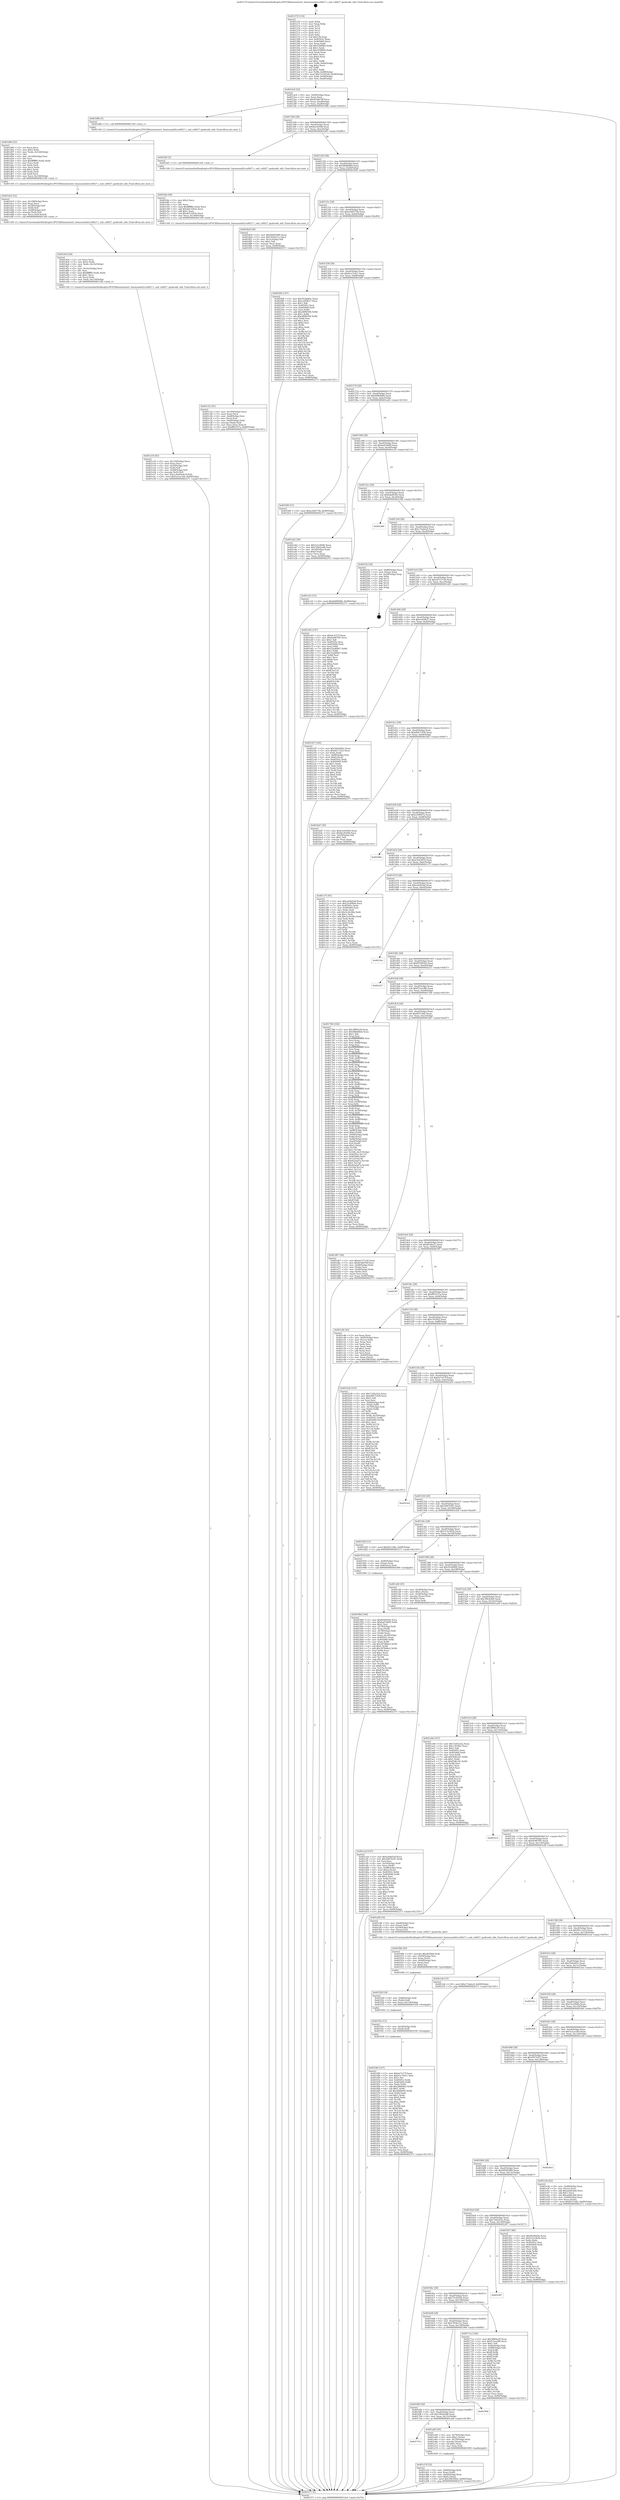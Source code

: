 digraph "0x401270" {
  label = "0x401270 (/mnt/c/Users/mathe/Desktop/tcc/POCII/binaries/extr_linuxsoundi2ccs8427.c_snd_cs8427_qsubcode_info_Final-ollvm.out::main(0))"
  labelloc = "t"
  node[shape=record]

  Entry [label="",width=0.3,height=0.3,shape=circle,fillcolor=black,style=filled]
  "0x4012e4" [label="{
     0x4012e4 [32]\l
     | [instrs]\l
     &nbsp;&nbsp;0x4012e4 \<+6\>: mov -0x90(%rbp),%eax\l
     &nbsp;&nbsp;0x4012ea \<+2\>: mov %eax,%ecx\l
     &nbsp;&nbsp;0x4012ec \<+6\>: sub $0x8c9dd78f,%ecx\l
     &nbsp;&nbsp;0x4012f2 \<+6\>: mov %eax,-0xa4(%rbp)\l
     &nbsp;&nbsp;0x4012f8 \<+6\>: mov %ecx,-0xa8(%rbp)\l
     &nbsp;&nbsp;0x4012fe \<+6\>: je 0000000000401d8b \<main+0xb1b\>\l
  }"]
  "0x401d8b" [label="{
     0x401d8b [5]\l
     | [instrs]\l
     &nbsp;&nbsp;0x401d8b \<+5\>: call 0000000000401160 \<next_i\>\l
     | [calls]\l
     &nbsp;&nbsp;0x401160 \{1\} (/mnt/c/Users/mathe/Desktop/tcc/POCII/binaries/extr_linuxsoundi2ccs8427.c_snd_cs8427_qsubcode_info_Final-ollvm.out::next_i)\l
  }"]
  "0x401304" [label="{
     0x401304 [28]\l
     | [instrs]\l
     &nbsp;&nbsp;0x401304 \<+5\>: jmp 0000000000401309 \<main+0x99\>\l
     &nbsp;&nbsp;0x401309 \<+6\>: mov -0xa4(%rbp),%eax\l
     &nbsp;&nbsp;0x40130f \<+5\>: sub $0x8ec9c09d,%eax\l
     &nbsp;&nbsp;0x401314 \<+6\>: mov %eax,-0xac(%rbp)\l
     &nbsp;&nbsp;0x40131a \<+6\>: je 0000000000401bf5 \<main+0x985\>\l
  }"]
  Exit [label="",width=0.3,height=0.3,shape=circle,fillcolor=black,style=filled,peripheries=2]
  "0x401bf5" [label="{
     0x401bf5 [5]\l
     | [instrs]\l
     &nbsp;&nbsp;0x401bf5 \<+5\>: call 0000000000401160 \<next_i\>\l
     | [calls]\l
     &nbsp;&nbsp;0x401160 \{1\} (/mnt/c/Users/mathe/Desktop/tcc/POCII/binaries/extr_linuxsoundi2ccs8427.c_snd_cs8427_qsubcode_info_Final-ollvm.out::next_i)\l
  }"]
  "0x401320" [label="{
     0x401320 [28]\l
     | [instrs]\l
     &nbsp;&nbsp;0x401320 \<+5\>: jmp 0000000000401325 \<main+0xb5\>\l
     &nbsp;&nbsp;0x401325 \<+6\>: mov -0xa4(%rbp),%eax\l
     &nbsp;&nbsp;0x40132b \<+5\>: sub $0x9fdb68b4,%eax\l
     &nbsp;&nbsp;0x401330 \<+6\>: mov %eax,-0xb0(%rbp)\l
     &nbsp;&nbsp;0x401336 \<+6\>: je 00000000004018e8 \<main+0x678\>\l
  }"]
  "0x401f46" [label="{
     0x401f46 [147]\l
     | [instrs]\l
     &nbsp;&nbsp;0x401f46 \<+5\>: mov $0xbe7e57f,%eax\l
     &nbsp;&nbsp;0x401f4b \<+5\>: mov $0xb1a7e0c1,%esi\l
     &nbsp;&nbsp;0x401f50 \<+2\>: mov $0x1,%cl\l
     &nbsp;&nbsp;0x401f52 \<+7\>: mov 0x40505c,%edx\l
     &nbsp;&nbsp;0x401f59 \<+8\>: mov 0x405060,%r8d\l
     &nbsp;&nbsp;0x401f61 \<+3\>: mov %edx,%r9d\l
     &nbsp;&nbsp;0x401f64 \<+7\>: add $0x284b003,%r9d\l
     &nbsp;&nbsp;0x401f6b \<+4\>: sub $0x1,%r9d\l
     &nbsp;&nbsp;0x401f6f \<+7\>: sub $0x284b003,%r9d\l
     &nbsp;&nbsp;0x401f76 \<+4\>: imul %r9d,%edx\l
     &nbsp;&nbsp;0x401f7a \<+3\>: and $0x1,%edx\l
     &nbsp;&nbsp;0x401f7d \<+3\>: cmp $0x0,%edx\l
     &nbsp;&nbsp;0x401f80 \<+4\>: sete %r10b\l
     &nbsp;&nbsp;0x401f84 \<+4\>: cmp $0xa,%r8d\l
     &nbsp;&nbsp;0x401f88 \<+4\>: setl %r11b\l
     &nbsp;&nbsp;0x401f8c \<+3\>: mov %r10b,%bl\l
     &nbsp;&nbsp;0x401f8f \<+3\>: xor $0xff,%bl\l
     &nbsp;&nbsp;0x401f92 \<+3\>: mov %r11b,%r14b\l
     &nbsp;&nbsp;0x401f95 \<+4\>: xor $0xff,%r14b\l
     &nbsp;&nbsp;0x401f99 \<+3\>: xor $0x0,%cl\l
     &nbsp;&nbsp;0x401f9c \<+3\>: mov %bl,%r15b\l
     &nbsp;&nbsp;0x401f9f \<+4\>: and $0x0,%r15b\l
     &nbsp;&nbsp;0x401fa3 \<+3\>: and %cl,%r10b\l
     &nbsp;&nbsp;0x401fa6 \<+3\>: mov %r14b,%r12b\l
     &nbsp;&nbsp;0x401fa9 \<+4\>: and $0x0,%r12b\l
     &nbsp;&nbsp;0x401fad \<+3\>: and %cl,%r11b\l
     &nbsp;&nbsp;0x401fb0 \<+3\>: or %r10b,%r15b\l
     &nbsp;&nbsp;0x401fb3 \<+3\>: or %r11b,%r12b\l
     &nbsp;&nbsp;0x401fb6 \<+3\>: xor %r12b,%r15b\l
     &nbsp;&nbsp;0x401fb9 \<+3\>: or %r14b,%bl\l
     &nbsp;&nbsp;0x401fbc \<+3\>: xor $0xff,%bl\l
     &nbsp;&nbsp;0x401fbf \<+3\>: or $0x0,%cl\l
     &nbsp;&nbsp;0x401fc2 \<+2\>: and %cl,%bl\l
     &nbsp;&nbsp;0x401fc4 \<+3\>: or %bl,%r15b\l
     &nbsp;&nbsp;0x401fc7 \<+4\>: test $0x1,%r15b\l
     &nbsp;&nbsp;0x401fcb \<+3\>: cmovne %esi,%eax\l
     &nbsp;&nbsp;0x401fce \<+6\>: mov %eax,-0x90(%rbp)\l
     &nbsp;&nbsp;0x401fd4 \<+5\>: jmp 0000000000402371 \<main+0x1101\>\l
  }"]
  "0x4018e8" [label="{
     0x4018e8 [30]\l
     | [instrs]\l
     &nbsp;&nbsp;0x4018e8 \<+5\>: mov $0x64495d89,%eax\l
     &nbsp;&nbsp;0x4018ed \<+5\>: mov $0x7659e11c,%ecx\l
     &nbsp;&nbsp;0x4018f2 \<+3\>: mov -0x31(%rbp),%dl\l
     &nbsp;&nbsp;0x4018f5 \<+3\>: test $0x1,%dl\l
     &nbsp;&nbsp;0x4018f8 \<+3\>: cmovne %ecx,%eax\l
     &nbsp;&nbsp;0x4018fb \<+6\>: mov %eax,-0x90(%rbp)\l
     &nbsp;&nbsp;0x401901 \<+5\>: jmp 0000000000402371 \<main+0x1101\>\l
  }"]
  "0x40133c" [label="{
     0x40133c [28]\l
     | [instrs]\l
     &nbsp;&nbsp;0x40133c \<+5\>: jmp 0000000000401341 \<main+0xd1\>\l
     &nbsp;&nbsp;0x401341 \<+6\>: mov -0xa4(%rbp),%eax\l
     &nbsp;&nbsp;0x401347 \<+5\>: sub $0xa3d0573b,%eax\l
     &nbsp;&nbsp;0x40134c \<+6\>: mov %eax,-0xb4(%rbp)\l
     &nbsp;&nbsp;0x401352 \<+6\>: je 00000000004020f4 \<main+0xe84\>\l
  }"]
  "0x401f3a" [label="{
     0x401f3a [12]\l
     | [instrs]\l
     &nbsp;&nbsp;0x401f3a \<+4\>: mov -0x50(%rbp),%rdi\l
     &nbsp;&nbsp;0x401f3e \<+3\>: mov (%rdi),%rdi\l
     &nbsp;&nbsp;0x401f41 \<+5\>: call 0000000000401030 \<free@plt\>\l
     | [calls]\l
     &nbsp;&nbsp;0x401030 \{1\} (unknown)\l
  }"]
  "0x4020f4" [label="{
     0x4020f4 [147]\l
     | [instrs]\l
     &nbsp;&nbsp;0x4020f4 \<+5\>: mov $0x50cbd45c,%eax\l
     &nbsp;&nbsp;0x4020f9 \<+5\>: mov $0xced5fb37,%ecx\l
     &nbsp;&nbsp;0x4020fe \<+2\>: mov $0x1,%dl\l
     &nbsp;&nbsp;0x402100 \<+7\>: mov 0x40505c,%esi\l
     &nbsp;&nbsp;0x402107 \<+7\>: mov 0x405060,%edi\l
     &nbsp;&nbsp;0x40210e \<+3\>: mov %esi,%r8d\l
     &nbsp;&nbsp;0x402111 \<+7\>: add $0xc8f00594,%r8d\l
     &nbsp;&nbsp;0x402118 \<+4\>: sub $0x1,%r8d\l
     &nbsp;&nbsp;0x40211c \<+7\>: sub $0xc8f00594,%r8d\l
     &nbsp;&nbsp;0x402123 \<+4\>: imul %r8d,%esi\l
     &nbsp;&nbsp;0x402127 \<+3\>: and $0x1,%esi\l
     &nbsp;&nbsp;0x40212a \<+3\>: cmp $0x0,%esi\l
     &nbsp;&nbsp;0x40212d \<+4\>: sete %r9b\l
     &nbsp;&nbsp;0x402131 \<+3\>: cmp $0xa,%edi\l
     &nbsp;&nbsp;0x402134 \<+4\>: setl %r10b\l
     &nbsp;&nbsp;0x402138 \<+3\>: mov %r9b,%r11b\l
     &nbsp;&nbsp;0x40213b \<+4\>: xor $0xff,%r11b\l
     &nbsp;&nbsp;0x40213f \<+3\>: mov %r10b,%bl\l
     &nbsp;&nbsp;0x402142 \<+3\>: xor $0xff,%bl\l
     &nbsp;&nbsp;0x402145 \<+3\>: xor $0x0,%dl\l
     &nbsp;&nbsp;0x402148 \<+3\>: mov %r11b,%r14b\l
     &nbsp;&nbsp;0x40214b \<+4\>: and $0x0,%r14b\l
     &nbsp;&nbsp;0x40214f \<+3\>: and %dl,%r9b\l
     &nbsp;&nbsp;0x402152 \<+3\>: mov %bl,%r15b\l
     &nbsp;&nbsp;0x402155 \<+4\>: and $0x0,%r15b\l
     &nbsp;&nbsp;0x402159 \<+3\>: and %dl,%r10b\l
     &nbsp;&nbsp;0x40215c \<+3\>: or %r9b,%r14b\l
     &nbsp;&nbsp;0x40215f \<+3\>: or %r10b,%r15b\l
     &nbsp;&nbsp;0x402162 \<+3\>: xor %r15b,%r14b\l
     &nbsp;&nbsp;0x402165 \<+3\>: or %bl,%r11b\l
     &nbsp;&nbsp;0x402168 \<+4\>: xor $0xff,%r11b\l
     &nbsp;&nbsp;0x40216c \<+3\>: or $0x0,%dl\l
     &nbsp;&nbsp;0x40216f \<+3\>: and %dl,%r11b\l
     &nbsp;&nbsp;0x402172 \<+3\>: or %r11b,%r14b\l
     &nbsp;&nbsp;0x402175 \<+4\>: test $0x1,%r14b\l
     &nbsp;&nbsp;0x402179 \<+3\>: cmovne %ecx,%eax\l
     &nbsp;&nbsp;0x40217c \<+6\>: mov %eax,-0x90(%rbp)\l
     &nbsp;&nbsp;0x402182 \<+5\>: jmp 0000000000402371 \<main+0x1101\>\l
  }"]
  "0x401358" [label="{
     0x401358 [28]\l
     | [instrs]\l
     &nbsp;&nbsp;0x401358 \<+5\>: jmp 000000000040135d \<main+0xed\>\l
     &nbsp;&nbsp;0x40135d \<+6\>: mov -0xa4(%rbp),%eax\l
     &nbsp;&nbsp;0x401363 \<+5\>: sub $0xb1a7e0c1,%eax\l
     &nbsp;&nbsp;0x401368 \<+6\>: mov %eax,-0xb8(%rbp)\l
     &nbsp;&nbsp;0x40136e \<+6\>: je 0000000000401fd9 \<main+0xd69\>\l
  }"]
  "0x401f28" [label="{
     0x401f28 [18]\l
     | [instrs]\l
     &nbsp;&nbsp;0x401f28 \<+4\>: mov -0x68(%rbp),%rdi\l
     &nbsp;&nbsp;0x401f2c \<+3\>: mov (%rdi),%rdi\l
     &nbsp;&nbsp;0x401f2f \<+6\>: mov %eax,-0x154(%rbp)\l
     &nbsp;&nbsp;0x401f35 \<+5\>: call 0000000000401030 \<free@plt\>\l
     | [calls]\l
     &nbsp;&nbsp;0x401030 \{1\} (unknown)\l
  }"]
  "0x401fd9" [label="{
     0x401fd9 [15]\l
     | [instrs]\l
     &nbsp;&nbsp;0x401fd9 \<+10\>: movl $0xa3d0573b,-0x90(%rbp)\l
     &nbsp;&nbsp;0x401fe3 \<+5\>: jmp 0000000000402371 \<main+0x1101\>\l
  }"]
  "0x401374" [label="{
     0x401374 [28]\l
     | [instrs]\l
     &nbsp;&nbsp;0x401374 \<+5\>: jmp 0000000000401379 \<main+0x109\>\l
     &nbsp;&nbsp;0x401379 \<+6\>: mov -0xa4(%rbp),%eax\l
     &nbsp;&nbsp;0x40137f \<+5\>: sub $0xb6f69084,%eax\l
     &nbsp;&nbsp;0x401384 \<+6\>: mov %eax,-0xbc(%rbp)\l
     &nbsp;&nbsp;0x40138a \<+6\>: je 0000000000401a42 \<main+0x7d2\>\l
  }"]
  "0x401f0b" [label="{
     0x401f0b [29]\l
     | [instrs]\l
     &nbsp;&nbsp;0x401f0b \<+10\>: movabs $0x4030b6,%rdi\l
     &nbsp;&nbsp;0x401f15 \<+4\>: mov -0x40(%rbp),%rsi\l
     &nbsp;&nbsp;0x401f19 \<+2\>: mov %eax,(%rsi)\l
     &nbsp;&nbsp;0x401f1b \<+4\>: mov -0x40(%rbp),%rsi\l
     &nbsp;&nbsp;0x401f1f \<+2\>: mov (%rsi),%esi\l
     &nbsp;&nbsp;0x401f21 \<+2\>: mov $0x0,%al\l
     &nbsp;&nbsp;0x401f23 \<+5\>: call 0000000000401040 \<printf@plt\>\l
     | [calls]\l
     &nbsp;&nbsp;0x401040 \{1\} (unknown)\l
  }"]
  "0x401a42" [label="{
     0x401a42 [30]\l
     | [instrs]\l
     &nbsp;&nbsp;0x401a42 \<+5\>: mov $0x52cc064b,%eax\l
     &nbsp;&nbsp;0x401a47 \<+5\>: mov $0x7d4d2ed8,%ecx\l
     &nbsp;&nbsp;0x401a4c \<+3\>: mov -0x30(%rbp),%edx\l
     &nbsp;&nbsp;0x401a4f \<+3\>: cmp $0x0,%edx\l
     &nbsp;&nbsp;0x401a52 \<+3\>: cmove %ecx,%eax\l
     &nbsp;&nbsp;0x401a55 \<+6\>: mov %eax,-0x90(%rbp)\l
     &nbsp;&nbsp;0x401a5b \<+5\>: jmp 0000000000402371 \<main+0x1101\>\l
  }"]
  "0x401390" [label="{
     0x401390 [28]\l
     | [instrs]\l
     &nbsp;&nbsp;0x401390 \<+5\>: jmp 0000000000401395 \<main+0x125\>\l
     &nbsp;&nbsp;0x401395 \<+6\>: mov -0xa4(%rbp),%eax\l
     &nbsp;&nbsp;0x40139b \<+5\>: sub $0xbaf104d0,%eax\l
     &nbsp;&nbsp;0x4013a0 \<+6\>: mov %eax,-0xc0(%rbp)\l
     &nbsp;&nbsp;0x4013a6 \<+6\>: je 0000000000401a33 \<main+0x7c3\>\l
  }"]
  "0x401e10" [label="{
     0x401e10 [43]\l
     | [instrs]\l
     &nbsp;&nbsp;0x401e10 \<+6\>: mov -0x150(%rbp),%ecx\l
     &nbsp;&nbsp;0x401e16 \<+3\>: imul %eax,%ecx\l
     &nbsp;&nbsp;0x401e19 \<+4\>: mov -0x50(%rbp),%r8\l
     &nbsp;&nbsp;0x401e1d \<+3\>: mov (%r8),%r8\l
     &nbsp;&nbsp;0x401e20 \<+4\>: mov -0x48(%rbp),%r9\l
     &nbsp;&nbsp;0x401e24 \<+3\>: movslq (%r9),%r9\l
     &nbsp;&nbsp;0x401e27 \<+5\>: mov %ecx,0x4(%r8,%r9,8)\l
     &nbsp;&nbsp;0x401e2c \<+10\>: movl $0x5a1ac160,-0x90(%rbp)\l
     &nbsp;&nbsp;0x401e36 \<+5\>: jmp 0000000000402371 \<main+0x1101\>\l
  }"]
  "0x401a33" [label="{
     0x401a33 [15]\l
     | [instrs]\l
     &nbsp;&nbsp;0x401a33 \<+10\>: movl $0xb6f69084,-0x90(%rbp)\l
     &nbsp;&nbsp;0x401a3d \<+5\>: jmp 0000000000402371 \<main+0x1101\>\l
  }"]
  "0x4013ac" [label="{
     0x4013ac [28]\l
     | [instrs]\l
     &nbsp;&nbsp;0x4013ac \<+5\>: jmp 00000000004013b1 \<main+0x141\>\l
     &nbsp;&nbsp;0x4013b1 \<+6\>: mov -0xa4(%rbp),%eax\l
     &nbsp;&nbsp;0x4013b7 \<+5\>: sub $0xbdaf830e,%eax\l
     &nbsp;&nbsp;0x4013bc \<+6\>: mov %eax,-0xc4(%rbp)\l
     &nbsp;&nbsp;0x4013c2 \<+6\>: je 0000000000402346 \<main+0x10d6\>\l
  }"]
  "0x401de4" [label="{
     0x401de4 [44]\l
     | [instrs]\l
     &nbsp;&nbsp;0x401de4 \<+2\>: xor %ecx,%ecx\l
     &nbsp;&nbsp;0x401de6 \<+5\>: mov $0x2,%edx\l
     &nbsp;&nbsp;0x401deb \<+6\>: mov %edx,-0x14c(%rbp)\l
     &nbsp;&nbsp;0x401df1 \<+1\>: cltd\l
     &nbsp;&nbsp;0x401df2 \<+6\>: mov -0x14c(%rbp),%esi\l
     &nbsp;&nbsp;0x401df8 \<+2\>: idiv %esi\l
     &nbsp;&nbsp;0x401dfa \<+6\>: imul $0xfffffffe,%edx,%edx\l
     &nbsp;&nbsp;0x401e00 \<+3\>: sub $0x1,%ecx\l
     &nbsp;&nbsp;0x401e03 \<+2\>: sub %ecx,%edx\l
     &nbsp;&nbsp;0x401e05 \<+6\>: mov %edx,-0x150(%rbp)\l
     &nbsp;&nbsp;0x401e0b \<+5\>: call 0000000000401160 \<next_i\>\l
     | [calls]\l
     &nbsp;&nbsp;0x401160 \{1\} (/mnt/c/Users/mathe/Desktop/tcc/POCII/binaries/extr_linuxsoundi2ccs8427.c_snd_cs8427_qsubcode_info_Final-ollvm.out::next_i)\l
  }"]
  "0x402346" [label="{
     0x402346\l
  }", style=dashed]
  "0x4013c8" [label="{
     0x4013c8 [28]\l
     | [instrs]\l
     &nbsp;&nbsp;0x4013c8 \<+5\>: jmp 00000000004013cd \<main+0x15d\>\l
     &nbsp;&nbsp;0x4013cd \<+6\>: mov -0xa4(%rbp),%eax\l
     &nbsp;&nbsp;0x4013d3 \<+5\>: sub $0xc72a6ec0,%eax\l
     &nbsp;&nbsp;0x4013d8 \<+6\>: mov %eax,-0xc8(%rbp)\l
     &nbsp;&nbsp;0x4013de \<+6\>: je 00000000004021fa \<main+0xf8a\>\l
  }"]
  "0x401dc4" [label="{
     0x401dc4 [32]\l
     | [instrs]\l
     &nbsp;&nbsp;0x401dc4 \<+6\>: mov -0x148(%rbp),%ecx\l
     &nbsp;&nbsp;0x401dca \<+3\>: imul %eax,%ecx\l
     &nbsp;&nbsp;0x401dcd \<+4\>: mov -0x50(%rbp),%r8\l
     &nbsp;&nbsp;0x401dd1 \<+3\>: mov (%r8),%r8\l
     &nbsp;&nbsp;0x401dd4 \<+4\>: mov -0x48(%rbp),%r9\l
     &nbsp;&nbsp;0x401dd8 \<+3\>: movslq (%r9),%r9\l
     &nbsp;&nbsp;0x401ddb \<+4\>: mov %ecx,(%r8,%r9,8)\l
     &nbsp;&nbsp;0x401ddf \<+5\>: call 0000000000401160 \<next_i\>\l
     | [calls]\l
     &nbsp;&nbsp;0x401160 \{1\} (/mnt/c/Users/mathe/Desktop/tcc/POCII/binaries/extr_linuxsoundi2ccs8427.c_snd_cs8427_qsubcode_info_Final-ollvm.out::next_i)\l
  }"]
  "0x4021fa" [label="{
     0x4021fa [24]\l
     | [instrs]\l
     &nbsp;&nbsp;0x4021fa \<+7\>: mov -0x88(%rbp),%rax\l
     &nbsp;&nbsp;0x402201 \<+2\>: mov (%rax),%eax\l
     &nbsp;&nbsp;0x402203 \<+4\>: lea -0x28(%rbp),%rsp\l
     &nbsp;&nbsp;0x402207 \<+1\>: pop %rbx\l
     &nbsp;&nbsp;0x402208 \<+2\>: pop %r12\l
     &nbsp;&nbsp;0x40220a \<+2\>: pop %r13\l
     &nbsp;&nbsp;0x40220c \<+2\>: pop %r14\l
     &nbsp;&nbsp;0x40220e \<+2\>: pop %r15\l
     &nbsp;&nbsp;0x402210 \<+1\>: pop %rbp\l
     &nbsp;&nbsp;0x402211 \<+1\>: ret\l
  }"]
  "0x4013e4" [label="{
     0x4013e4 [28]\l
     | [instrs]\l
     &nbsp;&nbsp;0x4013e4 \<+5\>: jmp 00000000004013e9 \<main+0x179\>\l
     &nbsp;&nbsp;0x4013e9 \<+6\>: mov -0xa4(%rbp),%eax\l
     &nbsp;&nbsp;0x4013ef \<+5\>: sub $0xcb727120,%eax\l
     &nbsp;&nbsp;0x4013f4 \<+6\>: mov %eax,-0xcc(%rbp)\l
     &nbsp;&nbsp;0x4013fa \<+6\>: je 0000000000401e65 \<main+0xbf5\>\l
  }"]
  "0x401d90" [label="{
     0x401d90 [52]\l
     | [instrs]\l
     &nbsp;&nbsp;0x401d90 \<+2\>: xor %ecx,%ecx\l
     &nbsp;&nbsp;0x401d92 \<+5\>: mov $0x2,%edx\l
     &nbsp;&nbsp;0x401d97 \<+6\>: mov %edx,-0x144(%rbp)\l
     &nbsp;&nbsp;0x401d9d \<+1\>: cltd\l
     &nbsp;&nbsp;0x401d9e \<+6\>: mov -0x144(%rbp),%esi\l
     &nbsp;&nbsp;0x401da4 \<+2\>: idiv %esi\l
     &nbsp;&nbsp;0x401da6 \<+6\>: imul $0xfffffffe,%edx,%edx\l
     &nbsp;&nbsp;0x401dac \<+2\>: mov %ecx,%edi\l
     &nbsp;&nbsp;0x401dae \<+2\>: sub %edx,%edi\l
     &nbsp;&nbsp;0x401db0 \<+2\>: mov %ecx,%edx\l
     &nbsp;&nbsp;0x401db2 \<+3\>: sub $0x1,%edx\l
     &nbsp;&nbsp;0x401db5 \<+2\>: add %edx,%edi\l
     &nbsp;&nbsp;0x401db7 \<+2\>: sub %edi,%ecx\l
     &nbsp;&nbsp;0x401db9 \<+6\>: mov %ecx,-0x148(%rbp)\l
     &nbsp;&nbsp;0x401dbf \<+5\>: call 0000000000401160 \<next_i\>\l
     | [calls]\l
     &nbsp;&nbsp;0x401160 \{1\} (/mnt/c/Users/mathe/Desktop/tcc/POCII/binaries/extr_linuxsoundi2ccs8427.c_snd_cs8427_qsubcode_info_Final-ollvm.out::next_i)\l
  }"]
  "0x401e65" [label="{
     0x401e65 [147]\l
     | [instrs]\l
     &nbsp;&nbsp;0x401e65 \<+5\>: mov $0xbe7e57f,%eax\l
     &nbsp;&nbsp;0x401e6a \<+5\>: mov $0x4e8870f1,%ecx\l
     &nbsp;&nbsp;0x401e6f \<+2\>: mov $0x1,%dl\l
     &nbsp;&nbsp;0x401e71 \<+7\>: mov 0x40505c,%esi\l
     &nbsp;&nbsp;0x401e78 \<+7\>: mov 0x405060,%edi\l
     &nbsp;&nbsp;0x401e7f \<+3\>: mov %esi,%r8d\l
     &nbsp;&nbsp;0x401e82 \<+7\>: add $0x32ad0847,%r8d\l
     &nbsp;&nbsp;0x401e89 \<+4\>: sub $0x1,%r8d\l
     &nbsp;&nbsp;0x401e8d \<+7\>: sub $0x32ad0847,%r8d\l
     &nbsp;&nbsp;0x401e94 \<+4\>: imul %r8d,%esi\l
     &nbsp;&nbsp;0x401e98 \<+3\>: and $0x1,%esi\l
     &nbsp;&nbsp;0x401e9b \<+3\>: cmp $0x0,%esi\l
     &nbsp;&nbsp;0x401e9e \<+4\>: sete %r9b\l
     &nbsp;&nbsp;0x401ea2 \<+3\>: cmp $0xa,%edi\l
     &nbsp;&nbsp;0x401ea5 \<+4\>: setl %r10b\l
     &nbsp;&nbsp;0x401ea9 \<+3\>: mov %r9b,%r11b\l
     &nbsp;&nbsp;0x401eac \<+4\>: xor $0xff,%r11b\l
     &nbsp;&nbsp;0x401eb0 \<+3\>: mov %r10b,%bl\l
     &nbsp;&nbsp;0x401eb3 \<+3\>: xor $0xff,%bl\l
     &nbsp;&nbsp;0x401eb6 \<+3\>: xor $0x1,%dl\l
     &nbsp;&nbsp;0x401eb9 \<+3\>: mov %r11b,%r14b\l
     &nbsp;&nbsp;0x401ebc \<+4\>: and $0xff,%r14b\l
     &nbsp;&nbsp;0x401ec0 \<+3\>: and %dl,%r9b\l
     &nbsp;&nbsp;0x401ec3 \<+3\>: mov %bl,%r15b\l
     &nbsp;&nbsp;0x401ec6 \<+4\>: and $0xff,%r15b\l
     &nbsp;&nbsp;0x401eca \<+3\>: and %dl,%r10b\l
     &nbsp;&nbsp;0x401ecd \<+3\>: or %r9b,%r14b\l
     &nbsp;&nbsp;0x401ed0 \<+3\>: or %r10b,%r15b\l
     &nbsp;&nbsp;0x401ed3 \<+3\>: xor %r15b,%r14b\l
     &nbsp;&nbsp;0x401ed6 \<+3\>: or %bl,%r11b\l
     &nbsp;&nbsp;0x401ed9 \<+4\>: xor $0xff,%r11b\l
     &nbsp;&nbsp;0x401edd \<+3\>: or $0x1,%dl\l
     &nbsp;&nbsp;0x401ee0 \<+3\>: and %dl,%r11b\l
     &nbsp;&nbsp;0x401ee3 \<+3\>: or %r11b,%r14b\l
     &nbsp;&nbsp;0x401ee6 \<+4\>: test $0x1,%r14b\l
     &nbsp;&nbsp;0x401eea \<+3\>: cmovne %ecx,%eax\l
     &nbsp;&nbsp;0x401eed \<+6\>: mov %eax,-0x90(%rbp)\l
     &nbsp;&nbsp;0x401ef3 \<+5\>: jmp 0000000000402371 \<main+0x1101\>\l
  }"]
  "0x401400" [label="{
     0x401400 [28]\l
     | [instrs]\l
     &nbsp;&nbsp;0x401400 \<+5\>: jmp 0000000000401405 \<main+0x195\>\l
     &nbsp;&nbsp;0x401405 \<+6\>: mov -0xa4(%rbp),%eax\l
     &nbsp;&nbsp;0x40140b \<+5\>: sub $0xced5fb37,%eax\l
     &nbsp;&nbsp;0x401410 \<+6\>: mov %eax,-0xd0(%rbp)\l
     &nbsp;&nbsp;0x401416 \<+6\>: je 0000000000402187 \<main+0xf17\>\l
  }"]
  "0x401ced" [label="{
     0x401ced [107]\l
     | [instrs]\l
     &nbsp;&nbsp;0x401ced \<+5\>: mov $0xee64d3af,%ecx\l
     &nbsp;&nbsp;0x401cf2 \<+5\>: mov $0x2d870c81,%edx\l
     &nbsp;&nbsp;0x401cf7 \<+2\>: xor %esi,%esi\l
     &nbsp;&nbsp;0x401cf9 \<+4\>: mov -0x50(%rbp),%rdi\l
     &nbsp;&nbsp;0x401cfd \<+3\>: mov %rax,(%rdi)\l
     &nbsp;&nbsp;0x401d00 \<+4\>: mov -0x48(%rbp),%rax\l
     &nbsp;&nbsp;0x401d04 \<+6\>: movl $0x0,(%rax)\l
     &nbsp;&nbsp;0x401d0a \<+8\>: mov 0x40505c,%r8d\l
     &nbsp;&nbsp;0x401d12 \<+8\>: mov 0x405060,%r9d\l
     &nbsp;&nbsp;0x401d1a \<+3\>: sub $0x1,%esi\l
     &nbsp;&nbsp;0x401d1d \<+3\>: mov %r8d,%r10d\l
     &nbsp;&nbsp;0x401d20 \<+3\>: add %esi,%r10d\l
     &nbsp;&nbsp;0x401d23 \<+4\>: imul %r10d,%r8d\l
     &nbsp;&nbsp;0x401d27 \<+4\>: and $0x1,%r8d\l
     &nbsp;&nbsp;0x401d2b \<+4\>: cmp $0x0,%r8d\l
     &nbsp;&nbsp;0x401d2f \<+4\>: sete %r11b\l
     &nbsp;&nbsp;0x401d33 \<+4\>: cmp $0xa,%r9d\l
     &nbsp;&nbsp;0x401d37 \<+3\>: setl %bl\l
     &nbsp;&nbsp;0x401d3a \<+3\>: mov %r11b,%r14b\l
     &nbsp;&nbsp;0x401d3d \<+3\>: and %bl,%r14b\l
     &nbsp;&nbsp;0x401d40 \<+3\>: xor %bl,%r11b\l
     &nbsp;&nbsp;0x401d43 \<+3\>: or %r11b,%r14b\l
     &nbsp;&nbsp;0x401d46 \<+4\>: test $0x1,%r14b\l
     &nbsp;&nbsp;0x401d4a \<+3\>: cmovne %edx,%ecx\l
     &nbsp;&nbsp;0x401d4d \<+6\>: mov %ecx,-0x90(%rbp)\l
     &nbsp;&nbsp;0x401d53 \<+5\>: jmp 0000000000402371 \<main+0x1101\>\l
  }"]
  "0x402187" [label="{
     0x402187 [100]\l
     | [instrs]\l
     &nbsp;&nbsp;0x402187 \<+5\>: mov $0x50cbd45c,%eax\l
     &nbsp;&nbsp;0x40218c \<+5\>: mov $0x4f1c7a25,%ecx\l
     &nbsp;&nbsp;0x402191 \<+2\>: xor %edx,%edx\l
     &nbsp;&nbsp;0x402193 \<+7\>: mov -0x88(%rbp),%rsi\l
     &nbsp;&nbsp;0x40219a \<+6\>: movl $0x0,(%rsi)\l
     &nbsp;&nbsp;0x4021a0 \<+7\>: mov 0x40505c,%edi\l
     &nbsp;&nbsp;0x4021a7 \<+8\>: mov 0x405060,%r8d\l
     &nbsp;&nbsp;0x4021af \<+3\>: sub $0x1,%edx\l
     &nbsp;&nbsp;0x4021b2 \<+3\>: mov %edi,%r9d\l
     &nbsp;&nbsp;0x4021b5 \<+3\>: add %edx,%r9d\l
     &nbsp;&nbsp;0x4021b8 \<+4\>: imul %r9d,%edi\l
     &nbsp;&nbsp;0x4021bc \<+3\>: and $0x1,%edi\l
     &nbsp;&nbsp;0x4021bf \<+3\>: cmp $0x0,%edi\l
     &nbsp;&nbsp;0x4021c2 \<+4\>: sete %r10b\l
     &nbsp;&nbsp;0x4021c6 \<+4\>: cmp $0xa,%r8d\l
     &nbsp;&nbsp;0x4021ca \<+4\>: setl %r11b\l
     &nbsp;&nbsp;0x4021ce \<+3\>: mov %r10b,%bl\l
     &nbsp;&nbsp;0x4021d1 \<+3\>: and %r11b,%bl\l
     &nbsp;&nbsp;0x4021d4 \<+3\>: xor %r11b,%r10b\l
     &nbsp;&nbsp;0x4021d7 \<+3\>: or %r10b,%bl\l
     &nbsp;&nbsp;0x4021da \<+3\>: test $0x1,%bl\l
     &nbsp;&nbsp;0x4021dd \<+3\>: cmovne %ecx,%eax\l
     &nbsp;&nbsp;0x4021e0 \<+6\>: mov %eax,-0x90(%rbp)\l
     &nbsp;&nbsp;0x4021e6 \<+5\>: jmp 0000000000402371 \<main+0x1101\>\l
  }"]
  "0x40141c" [label="{
     0x40141c [28]\l
     | [instrs]\l
     &nbsp;&nbsp;0x40141c \<+5\>: jmp 0000000000401421 \<main+0x1b1\>\l
     &nbsp;&nbsp;0x401421 \<+6\>: mov -0xa4(%rbp),%eax\l
     &nbsp;&nbsp;0x401427 \<+5\>: sub $0xd0d71458,%eax\l
     &nbsp;&nbsp;0x40142c \<+6\>: mov %eax,-0xd4(%rbp)\l
     &nbsp;&nbsp;0x401432 \<+6\>: je 0000000000401bd7 \<main+0x967\>\l
  }"]
  "0x401c22" [label="{
     0x401c22 [41]\l
     | [instrs]\l
     &nbsp;&nbsp;0x401c22 \<+6\>: mov -0x140(%rbp),%ecx\l
     &nbsp;&nbsp;0x401c28 \<+3\>: imul %eax,%ecx\l
     &nbsp;&nbsp;0x401c2b \<+4\>: mov -0x68(%rbp),%rsi\l
     &nbsp;&nbsp;0x401c2f \<+3\>: mov (%rsi),%rsi\l
     &nbsp;&nbsp;0x401c32 \<+4\>: mov -0x60(%rbp),%rdi\l
     &nbsp;&nbsp;0x401c36 \<+3\>: movslq (%rdi),%rdi\l
     &nbsp;&nbsp;0x401c39 \<+3\>: mov %ecx,(%rsi,%rdi,4)\l
     &nbsp;&nbsp;0x401c3c \<+10\>: movl $0xff81037a,-0x90(%rbp)\l
     &nbsp;&nbsp;0x401c46 \<+5\>: jmp 0000000000402371 \<main+0x1101\>\l
  }"]
  "0x401bd7" [label="{
     0x401bd7 [30]\l
     | [instrs]\l
     &nbsp;&nbsp;0x401bd7 \<+5\>: mov $0xe3e43650,%eax\l
     &nbsp;&nbsp;0x401bdc \<+5\>: mov $0x8ec9c09d,%ecx\l
     &nbsp;&nbsp;0x401be1 \<+3\>: mov -0x29(%rbp),%dl\l
     &nbsp;&nbsp;0x401be4 \<+3\>: test $0x1,%dl\l
     &nbsp;&nbsp;0x401be7 \<+3\>: cmovne %ecx,%eax\l
     &nbsp;&nbsp;0x401bea \<+6\>: mov %eax,-0x90(%rbp)\l
     &nbsp;&nbsp;0x401bf0 \<+5\>: jmp 0000000000402371 \<main+0x1101\>\l
  }"]
  "0x401438" [label="{
     0x401438 [28]\l
     | [instrs]\l
     &nbsp;&nbsp;0x401438 \<+5\>: jmp 000000000040143d \<main+0x1cd\>\l
     &nbsp;&nbsp;0x40143d \<+6\>: mov -0xa4(%rbp),%eax\l
     &nbsp;&nbsp;0x401443 \<+5\>: sub $0xe29f667a,%eax\l
     &nbsp;&nbsp;0x401448 \<+6\>: mov %eax,-0xd8(%rbp)\l
     &nbsp;&nbsp;0x40144e \<+6\>: je 000000000040208a \<main+0xe1a\>\l
  }"]
  "0x401bfa" [label="{
     0x401bfa [40]\l
     | [instrs]\l
     &nbsp;&nbsp;0x401bfa \<+5\>: mov $0x2,%ecx\l
     &nbsp;&nbsp;0x401bff \<+1\>: cltd\l
     &nbsp;&nbsp;0x401c00 \<+2\>: idiv %ecx\l
     &nbsp;&nbsp;0x401c02 \<+6\>: imul $0xfffffffe,%edx,%ecx\l
     &nbsp;&nbsp;0x401c08 \<+6\>: add $0x4d132b5e,%ecx\l
     &nbsp;&nbsp;0x401c0e \<+3\>: add $0x1,%ecx\l
     &nbsp;&nbsp;0x401c11 \<+6\>: sub $0x4d132b5e,%ecx\l
     &nbsp;&nbsp;0x401c17 \<+6\>: mov %ecx,-0x140(%rbp)\l
     &nbsp;&nbsp;0x401c1d \<+5\>: call 0000000000401160 \<next_i\>\l
     | [calls]\l
     &nbsp;&nbsp;0x401160 \{1\} (/mnt/c/Users/mathe/Desktop/tcc/POCII/binaries/extr_linuxsoundi2ccs8427.c_snd_cs8427_qsubcode_info_Final-ollvm.out::next_i)\l
  }"]
  "0x40208a" [label="{
     0x40208a\l
  }", style=dashed]
  "0x401454" [label="{
     0x401454 [28]\l
     | [instrs]\l
     &nbsp;&nbsp;0x401454 \<+5\>: jmp 0000000000401459 \<main+0x1e9\>\l
     &nbsp;&nbsp;0x401459 \<+6\>: mov -0xa4(%rbp),%eax\l
     &nbsp;&nbsp;0x40145f \<+5\>: sub $0xe3e43650,%eax\l
     &nbsp;&nbsp;0x401464 \<+6\>: mov %eax,-0xdc(%rbp)\l
     &nbsp;&nbsp;0x40146a \<+6\>: je 0000000000401c75 \<main+0xa05\>\l
  }"]
  "0x401a7d" [label="{
     0x401a7d [32]\l
     | [instrs]\l
     &nbsp;&nbsp;0x401a7d \<+4\>: mov -0x68(%rbp),%rdi\l
     &nbsp;&nbsp;0x401a81 \<+3\>: mov %rax,(%rdi)\l
     &nbsp;&nbsp;0x401a84 \<+4\>: mov -0x60(%rbp),%rax\l
     &nbsp;&nbsp;0x401a88 \<+6\>: movl $0x0,(%rax)\l
     &nbsp;&nbsp;0x401a8e \<+10\>: movl $0x3962f2b4,-0x90(%rbp)\l
     &nbsp;&nbsp;0x401a98 \<+5\>: jmp 0000000000402371 \<main+0x1101\>\l
  }"]
  "0x401c75" [label="{
     0x401c75 [91]\l
     | [instrs]\l
     &nbsp;&nbsp;0x401c75 \<+5\>: mov $0xee64d3af,%eax\l
     &nbsp;&nbsp;0x401c7a \<+5\>: mov $0x35c6f464,%ecx\l
     &nbsp;&nbsp;0x401c7f \<+7\>: mov 0x40505c,%edx\l
     &nbsp;&nbsp;0x401c86 \<+7\>: mov 0x405060,%esi\l
     &nbsp;&nbsp;0x401c8d \<+2\>: mov %edx,%edi\l
     &nbsp;&nbsp;0x401c8f \<+6\>: sub $0x3cc6c04a,%edi\l
     &nbsp;&nbsp;0x401c95 \<+3\>: sub $0x1,%edi\l
     &nbsp;&nbsp;0x401c98 \<+6\>: add $0x3cc6c04a,%edi\l
     &nbsp;&nbsp;0x401c9e \<+3\>: imul %edi,%edx\l
     &nbsp;&nbsp;0x401ca1 \<+3\>: and $0x1,%edx\l
     &nbsp;&nbsp;0x401ca4 \<+3\>: cmp $0x0,%edx\l
     &nbsp;&nbsp;0x401ca7 \<+4\>: sete %r8b\l
     &nbsp;&nbsp;0x401cab \<+3\>: cmp $0xa,%esi\l
     &nbsp;&nbsp;0x401cae \<+4\>: setl %r9b\l
     &nbsp;&nbsp;0x401cb2 \<+3\>: mov %r8b,%r10b\l
     &nbsp;&nbsp;0x401cb5 \<+3\>: and %r9b,%r10b\l
     &nbsp;&nbsp;0x401cb8 \<+3\>: xor %r9b,%r8b\l
     &nbsp;&nbsp;0x401cbb \<+3\>: or %r8b,%r10b\l
     &nbsp;&nbsp;0x401cbe \<+4\>: test $0x1,%r10b\l
     &nbsp;&nbsp;0x401cc2 \<+3\>: cmovne %ecx,%eax\l
     &nbsp;&nbsp;0x401cc5 \<+6\>: mov %eax,-0x90(%rbp)\l
     &nbsp;&nbsp;0x401ccb \<+5\>: jmp 0000000000402371 \<main+0x1101\>\l
  }"]
  "0x401470" [label="{
     0x401470 [28]\l
     | [instrs]\l
     &nbsp;&nbsp;0x401470 \<+5\>: jmp 0000000000401475 \<main+0x205\>\l
     &nbsp;&nbsp;0x401475 \<+6\>: mov -0xa4(%rbp),%eax\l
     &nbsp;&nbsp;0x40147b \<+5\>: sub $0xee64d3af,%eax\l
     &nbsp;&nbsp;0x401480 \<+6\>: mov %eax,-0xe0(%rbp)\l
     &nbsp;&nbsp;0x401486 \<+6\>: je 00000000004022ac \<main+0x103c\>\l
  }"]
  "0x401710" [label="{
     0x401710\l
  }", style=dashed]
  "0x4022ac" [label="{
     0x4022ac\l
  }", style=dashed]
  "0x40148c" [label="{
     0x40148c [28]\l
     | [instrs]\l
     &nbsp;&nbsp;0x40148c \<+5\>: jmp 0000000000401491 \<main+0x221\>\l
     &nbsp;&nbsp;0x401491 \<+6\>: mov -0xa4(%rbp),%eax\l
     &nbsp;&nbsp;0x401497 \<+5\>: sub $0xf034920e,%eax\l
     &nbsp;&nbsp;0x40149c \<+6\>: mov %eax,-0xe4(%rbp)\l
     &nbsp;&nbsp;0x4014a2 \<+6\>: je 0000000000402257 \<main+0xfe7\>\l
  }"]
  "0x401a60" [label="{
     0x401a60 [29]\l
     | [instrs]\l
     &nbsp;&nbsp;0x401a60 \<+4\>: mov -0x70(%rbp),%rax\l
     &nbsp;&nbsp;0x401a64 \<+6\>: movl $0x1,(%rax)\l
     &nbsp;&nbsp;0x401a6a \<+4\>: mov -0x70(%rbp),%rax\l
     &nbsp;&nbsp;0x401a6e \<+3\>: movslq (%rax),%rax\l
     &nbsp;&nbsp;0x401a71 \<+4\>: shl $0x2,%rax\l
     &nbsp;&nbsp;0x401a75 \<+3\>: mov %rax,%rdi\l
     &nbsp;&nbsp;0x401a78 \<+5\>: call 0000000000401050 \<malloc@plt\>\l
     | [calls]\l
     &nbsp;&nbsp;0x401050 \{1\} (unknown)\l
  }"]
  "0x402257" [label="{
     0x402257\l
  }", style=dashed]
  "0x4014a8" [label="{
     0x4014a8 [28]\l
     | [instrs]\l
     &nbsp;&nbsp;0x4014a8 \<+5\>: jmp 00000000004014ad \<main+0x23d\>\l
     &nbsp;&nbsp;0x4014ad \<+6\>: mov -0xa4(%rbp),%eax\l
     &nbsp;&nbsp;0x4014b3 \<+5\>: sub $0xf12ea386,%eax\l
     &nbsp;&nbsp;0x4014b8 \<+6\>: mov %eax,-0xe8(%rbp)\l
     &nbsp;&nbsp;0x4014be \<+6\>: je 0000000000401784 \<main+0x514\>\l
  }"]
  "0x4016f4" [label="{
     0x4016f4 [28]\l
     | [instrs]\l
     &nbsp;&nbsp;0x4016f4 \<+5\>: jmp 00000000004016f9 \<main+0x489\>\l
     &nbsp;&nbsp;0x4016f9 \<+6\>: mov -0xa4(%rbp),%eax\l
     &nbsp;&nbsp;0x4016ff \<+5\>: sub $0x7d4d2ed8,%eax\l
     &nbsp;&nbsp;0x401704 \<+6\>: mov %eax,-0x13c(%rbp)\l
     &nbsp;&nbsp;0x40170a \<+6\>: je 0000000000401a60 \<main+0x7f0\>\l
  }"]
  "0x401784" [label="{
     0x401784 [356]\l
     | [instrs]\l
     &nbsp;&nbsp;0x401784 \<+5\>: mov $0x3ff49a39,%eax\l
     &nbsp;&nbsp;0x401789 \<+5\>: mov $0x9fdb68b4,%ecx\l
     &nbsp;&nbsp;0x40178e \<+2\>: mov $0x1,%dl\l
     &nbsp;&nbsp;0x401790 \<+3\>: mov %rsp,%rsi\l
     &nbsp;&nbsp;0x401793 \<+4\>: add $0xfffffffffffffff0,%rsi\l
     &nbsp;&nbsp;0x401797 \<+3\>: mov %rsi,%rsp\l
     &nbsp;&nbsp;0x40179a \<+7\>: mov %rsi,-0x88(%rbp)\l
     &nbsp;&nbsp;0x4017a1 \<+3\>: mov %rsp,%rsi\l
     &nbsp;&nbsp;0x4017a4 \<+4\>: add $0xfffffffffffffff0,%rsi\l
     &nbsp;&nbsp;0x4017a8 \<+3\>: mov %rsi,%rsp\l
     &nbsp;&nbsp;0x4017ab \<+3\>: mov %rsp,%rdi\l
     &nbsp;&nbsp;0x4017ae \<+4\>: add $0xfffffffffffffff0,%rdi\l
     &nbsp;&nbsp;0x4017b2 \<+3\>: mov %rdi,%rsp\l
     &nbsp;&nbsp;0x4017b5 \<+4\>: mov %rdi,-0x80(%rbp)\l
     &nbsp;&nbsp;0x4017b9 \<+3\>: mov %rsp,%rdi\l
     &nbsp;&nbsp;0x4017bc \<+4\>: add $0xfffffffffffffff0,%rdi\l
     &nbsp;&nbsp;0x4017c0 \<+3\>: mov %rdi,%rsp\l
     &nbsp;&nbsp;0x4017c3 \<+4\>: mov %rdi,-0x78(%rbp)\l
     &nbsp;&nbsp;0x4017c7 \<+3\>: mov %rsp,%rdi\l
     &nbsp;&nbsp;0x4017ca \<+4\>: add $0xfffffffffffffff0,%rdi\l
     &nbsp;&nbsp;0x4017ce \<+3\>: mov %rdi,%rsp\l
     &nbsp;&nbsp;0x4017d1 \<+4\>: mov %rdi,-0x70(%rbp)\l
     &nbsp;&nbsp;0x4017d5 \<+3\>: mov %rsp,%rdi\l
     &nbsp;&nbsp;0x4017d8 \<+4\>: add $0xfffffffffffffff0,%rdi\l
     &nbsp;&nbsp;0x4017dc \<+3\>: mov %rdi,%rsp\l
     &nbsp;&nbsp;0x4017df \<+4\>: mov %rdi,-0x68(%rbp)\l
     &nbsp;&nbsp;0x4017e3 \<+3\>: mov %rsp,%rdi\l
     &nbsp;&nbsp;0x4017e6 \<+4\>: add $0xfffffffffffffff0,%rdi\l
     &nbsp;&nbsp;0x4017ea \<+3\>: mov %rdi,%rsp\l
     &nbsp;&nbsp;0x4017ed \<+4\>: mov %rdi,-0x60(%rbp)\l
     &nbsp;&nbsp;0x4017f1 \<+3\>: mov %rsp,%rdi\l
     &nbsp;&nbsp;0x4017f4 \<+4\>: add $0xfffffffffffffff0,%rdi\l
     &nbsp;&nbsp;0x4017f8 \<+3\>: mov %rdi,%rsp\l
     &nbsp;&nbsp;0x4017fb \<+4\>: mov %rdi,-0x58(%rbp)\l
     &nbsp;&nbsp;0x4017ff \<+3\>: mov %rsp,%rdi\l
     &nbsp;&nbsp;0x401802 \<+4\>: add $0xfffffffffffffff0,%rdi\l
     &nbsp;&nbsp;0x401806 \<+3\>: mov %rdi,%rsp\l
     &nbsp;&nbsp;0x401809 \<+4\>: mov %rdi,-0x50(%rbp)\l
     &nbsp;&nbsp;0x40180d \<+3\>: mov %rsp,%rdi\l
     &nbsp;&nbsp;0x401810 \<+4\>: add $0xfffffffffffffff0,%rdi\l
     &nbsp;&nbsp;0x401814 \<+3\>: mov %rdi,%rsp\l
     &nbsp;&nbsp;0x401817 \<+4\>: mov %rdi,-0x48(%rbp)\l
     &nbsp;&nbsp;0x40181b \<+3\>: mov %rsp,%rdi\l
     &nbsp;&nbsp;0x40181e \<+4\>: add $0xfffffffffffffff0,%rdi\l
     &nbsp;&nbsp;0x401822 \<+3\>: mov %rdi,%rsp\l
     &nbsp;&nbsp;0x401825 \<+4\>: mov %rdi,-0x40(%rbp)\l
     &nbsp;&nbsp;0x401829 \<+7\>: mov -0x88(%rbp),%rdi\l
     &nbsp;&nbsp;0x401830 \<+6\>: movl $0x0,(%rdi)\l
     &nbsp;&nbsp;0x401836 \<+7\>: mov -0x94(%rbp),%r8d\l
     &nbsp;&nbsp;0x40183d \<+3\>: mov %r8d,(%rsi)\l
     &nbsp;&nbsp;0x401840 \<+4\>: mov -0x80(%rbp),%rdi\l
     &nbsp;&nbsp;0x401844 \<+7\>: mov -0xa0(%rbp),%r9\l
     &nbsp;&nbsp;0x40184b \<+3\>: mov %r9,(%rdi)\l
     &nbsp;&nbsp;0x40184e \<+3\>: cmpl $0x2,(%rsi)\l
     &nbsp;&nbsp;0x401851 \<+4\>: setne %r10b\l
     &nbsp;&nbsp;0x401855 \<+4\>: and $0x1,%r10b\l
     &nbsp;&nbsp;0x401859 \<+4\>: mov %r10b,-0x31(%rbp)\l
     &nbsp;&nbsp;0x40185d \<+8\>: mov 0x40505c,%r11d\l
     &nbsp;&nbsp;0x401865 \<+7\>: mov 0x405060,%ebx\l
     &nbsp;&nbsp;0x40186c \<+3\>: mov %r11d,%r14d\l
     &nbsp;&nbsp;0x40186f \<+7\>: add $0x82a0af7a,%r14d\l
     &nbsp;&nbsp;0x401876 \<+4\>: sub $0x1,%r14d\l
     &nbsp;&nbsp;0x40187a \<+7\>: sub $0x82a0af7a,%r14d\l
     &nbsp;&nbsp;0x401881 \<+4\>: imul %r14d,%r11d\l
     &nbsp;&nbsp;0x401885 \<+4\>: and $0x1,%r11d\l
     &nbsp;&nbsp;0x401889 \<+4\>: cmp $0x0,%r11d\l
     &nbsp;&nbsp;0x40188d \<+4\>: sete %r10b\l
     &nbsp;&nbsp;0x401891 \<+3\>: cmp $0xa,%ebx\l
     &nbsp;&nbsp;0x401894 \<+4\>: setl %r15b\l
     &nbsp;&nbsp;0x401898 \<+3\>: mov %r10b,%r12b\l
     &nbsp;&nbsp;0x40189b \<+4\>: xor $0xff,%r12b\l
     &nbsp;&nbsp;0x40189f \<+3\>: mov %r15b,%r13b\l
     &nbsp;&nbsp;0x4018a2 \<+4\>: xor $0xff,%r13b\l
     &nbsp;&nbsp;0x4018a6 \<+3\>: xor $0x1,%dl\l
     &nbsp;&nbsp;0x4018a9 \<+3\>: mov %r12b,%sil\l
     &nbsp;&nbsp;0x4018ac \<+4\>: and $0xff,%sil\l
     &nbsp;&nbsp;0x4018b0 \<+3\>: and %dl,%r10b\l
     &nbsp;&nbsp;0x4018b3 \<+3\>: mov %r13b,%dil\l
     &nbsp;&nbsp;0x4018b6 \<+4\>: and $0xff,%dil\l
     &nbsp;&nbsp;0x4018ba \<+3\>: and %dl,%r15b\l
     &nbsp;&nbsp;0x4018bd \<+3\>: or %r10b,%sil\l
     &nbsp;&nbsp;0x4018c0 \<+3\>: or %r15b,%dil\l
     &nbsp;&nbsp;0x4018c3 \<+3\>: xor %dil,%sil\l
     &nbsp;&nbsp;0x4018c6 \<+3\>: or %r13b,%r12b\l
     &nbsp;&nbsp;0x4018c9 \<+4\>: xor $0xff,%r12b\l
     &nbsp;&nbsp;0x4018cd \<+3\>: or $0x1,%dl\l
     &nbsp;&nbsp;0x4018d0 \<+3\>: and %dl,%r12b\l
     &nbsp;&nbsp;0x4018d3 \<+3\>: or %r12b,%sil\l
     &nbsp;&nbsp;0x4018d6 \<+4\>: test $0x1,%sil\l
     &nbsp;&nbsp;0x4018da \<+3\>: cmovne %ecx,%eax\l
     &nbsp;&nbsp;0x4018dd \<+6\>: mov %eax,-0x90(%rbp)\l
     &nbsp;&nbsp;0x4018e3 \<+5\>: jmp 0000000000402371 \<main+0x1101\>\l
  }"]
  "0x4014c4" [label="{
     0x4014c4 [28]\l
     | [instrs]\l
     &nbsp;&nbsp;0x4014c4 \<+5\>: jmp 00000000004014c9 \<main+0x259\>\l
     &nbsp;&nbsp;0x4014c9 \<+6\>: mov -0xa4(%rbp),%eax\l
     &nbsp;&nbsp;0x4014cf \<+5\>: sub $0xf6313dfc,%eax\l
     &nbsp;&nbsp;0x4014d4 \<+6\>: mov %eax,-0xec(%rbp)\l
     &nbsp;&nbsp;0x4014da \<+6\>: je 0000000000401d67 \<main+0xaf7\>\l
  }"]
  "0x401906" [label="{
     0x401906\l
  }", style=dashed]
  "0x401d67" [label="{
     0x401d67 [36]\l
     | [instrs]\l
     &nbsp;&nbsp;0x401d67 \<+5\>: mov $0xcb727120,%eax\l
     &nbsp;&nbsp;0x401d6c \<+5\>: mov $0x8c9dd78f,%ecx\l
     &nbsp;&nbsp;0x401d71 \<+4\>: mov -0x48(%rbp),%rdx\l
     &nbsp;&nbsp;0x401d75 \<+2\>: mov (%rdx),%esi\l
     &nbsp;&nbsp;0x401d77 \<+4\>: mov -0x58(%rbp),%rdx\l
     &nbsp;&nbsp;0x401d7b \<+2\>: cmp (%rdx),%esi\l
     &nbsp;&nbsp;0x401d7d \<+3\>: cmovl %ecx,%eax\l
     &nbsp;&nbsp;0x401d80 \<+6\>: mov %eax,-0x90(%rbp)\l
     &nbsp;&nbsp;0x401d86 \<+5\>: jmp 0000000000402371 \<main+0x1101\>\l
  }"]
  "0x4014e0" [label="{
     0x4014e0 [28]\l
     | [instrs]\l
     &nbsp;&nbsp;0x4014e0 \<+5\>: jmp 00000000004014e5 \<main+0x275\>\l
     &nbsp;&nbsp;0x4014e5 \<+6\>: mov -0xa4(%rbp),%eax\l
     &nbsp;&nbsp;0x4014eb \<+5\>: sub $0xff148e51,%eax\l
     &nbsp;&nbsp;0x4014f0 \<+6\>: mov %eax,-0xf0(%rbp)\l
     &nbsp;&nbsp;0x4014f6 \<+6\>: je 0000000000401ff7 \<main+0xd87\>\l
  }"]
  "0x40198d" [label="{
     0x40198d [166]\l
     | [instrs]\l
     &nbsp;&nbsp;0x40198d \<+5\>: mov $0xf034920e,%ecx\l
     &nbsp;&nbsp;0x401992 \<+5\>: mov $0xbaf104d0,%edx\l
     &nbsp;&nbsp;0x401997 \<+3\>: mov $0x1,%sil\l
     &nbsp;&nbsp;0x40199a \<+4\>: mov -0x78(%rbp),%rdi\l
     &nbsp;&nbsp;0x40199e \<+2\>: mov %eax,(%rdi)\l
     &nbsp;&nbsp;0x4019a0 \<+4\>: mov -0x78(%rbp),%rdi\l
     &nbsp;&nbsp;0x4019a4 \<+2\>: mov (%rdi),%eax\l
     &nbsp;&nbsp;0x4019a6 \<+3\>: mov %eax,-0x30(%rbp)\l
     &nbsp;&nbsp;0x4019a9 \<+7\>: mov 0x40505c,%eax\l
     &nbsp;&nbsp;0x4019b0 \<+8\>: mov 0x405060,%r8d\l
     &nbsp;&nbsp;0x4019b8 \<+3\>: mov %eax,%r9d\l
     &nbsp;&nbsp;0x4019bb \<+7\>: sub $0x347b86e2,%r9d\l
     &nbsp;&nbsp;0x4019c2 \<+4\>: sub $0x1,%r9d\l
     &nbsp;&nbsp;0x4019c6 \<+7\>: add $0x347b86e2,%r9d\l
     &nbsp;&nbsp;0x4019cd \<+4\>: imul %r9d,%eax\l
     &nbsp;&nbsp;0x4019d1 \<+3\>: and $0x1,%eax\l
     &nbsp;&nbsp;0x4019d4 \<+3\>: cmp $0x0,%eax\l
     &nbsp;&nbsp;0x4019d7 \<+4\>: sete %r10b\l
     &nbsp;&nbsp;0x4019db \<+4\>: cmp $0xa,%r8d\l
     &nbsp;&nbsp;0x4019df \<+4\>: setl %r11b\l
     &nbsp;&nbsp;0x4019e3 \<+3\>: mov %r10b,%bl\l
     &nbsp;&nbsp;0x4019e6 \<+3\>: xor $0xff,%bl\l
     &nbsp;&nbsp;0x4019e9 \<+3\>: mov %r11b,%r14b\l
     &nbsp;&nbsp;0x4019ec \<+4\>: xor $0xff,%r14b\l
     &nbsp;&nbsp;0x4019f0 \<+4\>: xor $0x0,%sil\l
     &nbsp;&nbsp;0x4019f4 \<+3\>: mov %bl,%r15b\l
     &nbsp;&nbsp;0x4019f7 \<+4\>: and $0x0,%r15b\l
     &nbsp;&nbsp;0x4019fb \<+3\>: and %sil,%r10b\l
     &nbsp;&nbsp;0x4019fe \<+3\>: mov %r14b,%r12b\l
     &nbsp;&nbsp;0x401a01 \<+4\>: and $0x0,%r12b\l
     &nbsp;&nbsp;0x401a05 \<+3\>: and %sil,%r11b\l
     &nbsp;&nbsp;0x401a08 \<+3\>: or %r10b,%r15b\l
     &nbsp;&nbsp;0x401a0b \<+3\>: or %r11b,%r12b\l
     &nbsp;&nbsp;0x401a0e \<+3\>: xor %r12b,%r15b\l
     &nbsp;&nbsp;0x401a11 \<+3\>: or %r14b,%bl\l
     &nbsp;&nbsp;0x401a14 \<+3\>: xor $0xff,%bl\l
     &nbsp;&nbsp;0x401a17 \<+4\>: or $0x0,%sil\l
     &nbsp;&nbsp;0x401a1b \<+3\>: and %sil,%bl\l
     &nbsp;&nbsp;0x401a1e \<+3\>: or %bl,%r15b\l
     &nbsp;&nbsp;0x401a21 \<+4\>: test $0x1,%r15b\l
     &nbsp;&nbsp;0x401a25 \<+3\>: cmovne %edx,%ecx\l
     &nbsp;&nbsp;0x401a28 \<+6\>: mov %ecx,-0x90(%rbp)\l
     &nbsp;&nbsp;0x401a2e \<+5\>: jmp 0000000000402371 \<main+0x1101\>\l
  }"]
  "0x401ff7" [label="{
     0x401ff7\l
  }", style=dashed]
  "0x4014fc" [label="{
     0x4014fc [28]\l
     | [instrs]\l
     &nbsp;&nbsp;0x4014fc \<+5\>: jmp 0000000000401501 \<main+0x291\>\l
     &nbsp;&nbsp;0x401501 \<+6\>: mov -0xa4(%rbp),%eax\l
     &nbsp;&nbsp;0x401507 \<+5\>: sub $0xff81037a,%eax\l
     &nbsp;&nbsp;0x40150c \<+6\>: mov %eax,-0xf4(%rbp)\l
     &nbsp;&nbsp;0x401512 \<+6\>: je 0000000000401c4b \<main+0x9db\>\l
  }"]
  "0x401270" [label="{
     0x401270 [116]\l
     | [instrs]\l
     &nbsp;&nbsp;0x401270 \<+1\>: push %rbp\l
     &nbsp;&nbsp;0x401271 \<+3\>: mov %rsp,%rbp\l
     &nbsp;&nbsp;0x401274 \<+2\>: push %r15\l
     &nbsp;&nbsp;0x401276 \<+2\>: push %r14\l
     &nbsp;&nbsp;0x401278 \<+2\>: push %r13\l
     &nbsp;&nbsp;0x40127a \<+2\>: push %r12\l
     &nbsp;&nbsp;0x40127c \<+1\>: push %rbx\l
     &nbsp;&nbsp;0x40127d \<+7\>: sub $0x158,%rsp\l
     &nbsp;&nbsp;0x401284 \<+7\>: mov 0x40505c,%eax\l
     &nbsp;&nbsp;0x40128b \<+7\>: mov 0x405060,%ecx\l
     &nbsp;&nbsp;0x401292 \<+2\>: mov %eax,%edx\l
     &nbsp;&nbsp;0x401294 \<+6\>: add $0x350f9b4,%edx\l
     &nbsp;&nbsp;0x40129a \<+3\>: sub $0x1,%edx\l
     &nbsp;&nbsp;0x40129d \<+6\>: sub $0x350f9b4,%edx\l
     &nbsp;&nbsp;0x4012a3 \<+3\>: imul %edx,%eax\l
     &nbsp;&nbsp;0x4012a6 \<+3\>: and $0x1,%eax\l
     &nbsp;&nbsp;0x4012a9 \<+3\>: cmp $0x0,%eax\l
     &nbsp;&nbsp;0x4012ac \<+4\>: sete %r8b\l
     &nbsp;&nbsp;0x4012b0 \<+4\>: and $0x1,%r8b\l
     &nbsp;&nbsp;0x4012b4 \<+7\>: mov %r8b,-0x8a(%rbp)\l
     &nbsp;&nbsp;0x4012bb \<+3\>: cmp $0xa,%ecx\l
     &nbsp;&nbsp;0x4012be \<+4\>: setl %r8b\l
     &nbsp;&nbsp;0x4012c2 \<+4\>: and $0x1,%r8b\l
     &nbsp;&nbsp;0x4012c6 \<+7\>: mov %r8b,-0x89(%rbp)\l
     &nbsp;&nbsp;0x4012cd \<+10\>: movl $0x75c2052b,-0x90(%rbp)\l
     &nbsp;&nbsp;0x4012d7 \<+6\>: mov %edi,-0x94(%rbp)\l
     &nbsp;&nbsp;0x4012dd \<+7\>: mov %rsi,-0xa0(%rbp)\l
  }"]
  "0x401c4b" [label="{
     0x401c4b [42]\l
     | [instrs]\l
     &nbsp;&nbsp;0x401c4b \<+2\>: xor %eax,%eax\l
     &nbsp;&nbsp;0x401c4d \<+4\>: mov -0x60(%rbp),%rcx\l
     &nbsp;&nbsp;0x401c51 \<+2\>: mov (%rcx),%edx\l
     &nbsp;&nbsp;0x401c53 \<+2\>: mov %eax,%esi\l
     &nbsp;&nbsp;0x401c55 \<+2\>: sub %edx,%esi\l
     &nbsp;&nbsp;0x401c57 \<+2\>: mov %eax,%edx\l
     &nbsp;&nbsp;0x401c59 \<+3\>: sub $0x1,%edx\l
     &nbsp;&nbsp;0x401c5c \<+2\>: add %edx,%esi\l
     &nbsp;&nbsp;0x401c5e \<+2\>: sub %esi,%eax\l
     &nbsp;&nbsp;0x401c60 \<+4\>: mov -0x60(%rbp),%rcx\l
     &nbsp;&nbsp;0x401c64 \<+2\>: mov %eax,(%rcx)\l
     &nbsp;&nbsp;0x401c66 \<+10\>: movl $0x3962f2b4,-0x90(%rbp)\l
     &nbsp;&nbsp;0x401c70 \<+5\>: jmp 0000000000402371 \<main+0x1101\>\l
  }"]
  "0x401518" [label="{
     0x401518 [28]\l
     | [instrs]\l
     &nbsp;&nbsp;0x401518 \<+5\>: jmp 000000000040151d \<main+0x2ad\>\l
     &nbsp;&nbsp;0x40151d \<+6\>: mov -0xa4(%rbp),%eax\l
     &nbsp;&nbsp;0x401523 \<+5\>: sub $0x13f10b2,%eax\l
     &nbsp;&nbsp;0x401528 \<+6\>: mov %eax,-0xf8(%rbp)\l
     &nbsp;&nbsp;0x40152e \<+6\>: je 0000000000401b30 \<main+0x8c0\>\l
  }"]
  "0x402371" [label="{
     0x402371 [5]\l
     | [instrs]\l
     &nbsp;&nbsp;0x402371 \<+5\>: jmp 00000000004012e4 \<main+0x74\>\l
  }"]
  "0x401b30" [label="{
     0x401b30 [167]\l
     | [instrs]\l
     &nbsp;&nbsp;0x401b30 \<+5\>: mov $0x72d5a52a,%eax\l
     &nbsp;&nbsp;0x401b35 \<+5\>: mov $0xd0d71458,%ecx\l
     &nbsp;&nbsp;0x401b3a \<+2\>: mov $0x1,%dl\l
     &nbsp;&nbsp;0x401b3c \<+2\>: xor %esi,%esi\l
     &nbsp;&nbsp;0x401b3e \<+4\>: mov -0x60(%rbp),%rdi\l
     &nbsp;&nbsp;0x401b42 \<+3\>: mov (%rdi),%r8d\l
     &nbsp;&nbsp;0x401b45 \<+4\>: mov -0x70(%rbp),%rdi\l
     &nbsp;&nbsp;0x401b49 \<+3\>: cmp (%rdi),%r8d\l
     &nbsp;&nbsp;0x401b4c \<+4\>: setl %r9b\l
     &nbsp;&nbsp;0x401b50 \<+4\>: and $0x1,%r9b\l
     &nbsp;&nbsp;0x401b54 \<+4\>: mov %r9b,-0x29(%rbp)\l
     &nbsp;&nbsp;0x401b58 \<+8\>: mov 0x40505c,%r8d\l
     &nbsp;&nbsp;0x401b60 \<+8\>: mov 0x405060,%r10d\l
     &nbsp;&nbsp;0x401b68 \<+3\>: sub $0x1,%esi\l
     &nbsp;&nbsp;0x401b6b \<+3\>: mov %r8d,%r11d\l
     &nbsp;&nbsp;0x401b6e \<+3\>: add %esi,%r11d\l
     &nbsp;&nbsp;0x401b71 \<+4\>: imul %r11d,%r8d\l
     &nbsp;&nbsp;0x401b75 \<+4\>: and $0x1,%r8d\l
     &nbsp;&nbsp;0x401b79 \<+4\>: cmp $0x0,%r8d\l
     &nbsp;&nbsp;0x401b7d \<+4\>: sete %r9b\l
     &nbsp;&nbsp;0x401b81 \<+4\>: cmp $0xa,%r10d\l
     &nbsp;&nbsp;0x401b85 \<+3\>: setl %bl\l
     &nbsp;&nbsp;0x401b88 \<+3\>: mov %r9b,%r14b\l
     &nbsp;&nbsp;0x401b8b \<+4\>: xor $0xff,%r14b\l
     &nbsp;&nbsp;0x401b8f \<+3\>: mov %bl,%r15b\l
     &nbsp;&nbsp;0x401b92 \<+4\>: xor $0xff,%r15b\l
     &nbsp;&nbsp;0x401b96 \<+3\>: xor $0x0,%dl\l
     &nbsp;&nbsp;0x401b99 \<+3\>: mov %r14b,%r12b\l
     &nbsp;&nbsp;0x401b9c \<+4\>: and $0x0,%r12b\l
     &nbsp;&nbsp;0x401ba0 \<+3\>: and %dl,%r9b\l
     &nbsp;&nbsp;0x401ba3 \<+3\>: mov %r15b,%r13b\l
     &nbsp;&nbsp;0x401ba6 \<+4\>: and $0x0,%r13b\l
     &nbsp;&nbsp;0x401baa \<+2\>: and %dl,%bl\l
     &nbsp;&nbsp;0x401bac \<+3\>: or %r9b,%r12b\l
     &nbsp;&nbsp;0x401baf \<+3\>: or %bl,%r13b\l
     &nbsp;&nbsp;0x401bb2 \<+3\>: xor %r13b,%r12b\l
     &nbsp;&nbsp;0x401bb5 \<+3\>: or %r15b,%r14b\l
     &nbsp;&nbsp;0x401bb8 \<+4\>: xor $0xff,%r14b\l
     &nbsp;&nbsp;0x401bbc \<+3\>: or $0x0,%dl\l
     &nbsp;&nbsp;0x401bbf \<+3\>: and %dl,%r14b\l
     &nbsp;&nbsp;0x401bc2 \<+3\>: or %r14b,%r12b\l
     &nbsp;&nbsp;0x401bc5 \<+4\>: test $0x1,%r12b\l
     &nbsp;&nbsp;0x401bc9 \<+3\>: cmovne %ecx,%eax\l
     &nbsp;&nbsp;0x401bcc \<+6\>: mov %eax,-0x90(%rbp)\l
     &nbsp;&nbsp;0x401bd2 \<+5\>: jmp 0000000000402371 \<main+0x1101\>\l
  }"]
  "0x401534" [label="{
     0x401534 [28]\l
     | [instrs]\l
     &nbsp;&nbsp;0x401534 \<+5\>: jmp 0000000000401539 \<main+0x2c9\>\l
     &nbsp;&nbsp;0x401539 \<+6\>: mov -0xa4(%rbp),%eax\l
     &nbsp;&nbsp;0x40153f \<+5\>: sub $0xbe7e57f,%eax\l
     &nbsp;&nbsp;0x401544 \<+6\>: mov %eax,-0xfc(%rbp)\l
     &nbsp;&nbsp;0x40154a \<+6\>: je 00000000004022e9 \<main+0x1079\>\l
  }"]
  "0x4016d8" [label="{
     0x4016d8 [28]\l
     | [instrs]\l
     &nbsp;&nbsp;0x4016d8 \<+5\>: jmp 00000000004016dd \<main+0x46d\>\l
     &nbsp;&nbsp;0x4016dd \<+6\>: mov -0xa4(%rbp),%eax\l
     &nbsp;&nbsp;0x4016e3 \<+5\>: sub $0x7659e11c,%eax\l
     &nbsp;&nbsp;0x4016e8 \<+6\>: mov %eax,-0x138(%rbp)\l
     &nbsp;&nbsp;0x4016ee \<+6\>: je 0000000000401906 \<main+0x696\>\l
  }"]
  "0x4022e9" [label="{
     0x4022e9\l
  }", style=dashed]
  "0x401550" [label="{
     0x401550 [28]\l
     | [instrs]\l
     &nbsp;&nbsp;0x401550 \<+5\>: jmp 0000000000401555 \<main+0x2e5\>\l
     &nbsp;&nbsp;0x401555 \<+6\>: mov -0xa4(%rbp),%eax\l
     &nbsp;&nbsp;0x40155b \<+5\>: sub $0x2d870c81,%eax\l
     &nbsp;&nbsp;0x401560 \<+6\>: mov %eax,-0x100(%rbp)\l
     &nbsp;&nbsp;0x401566 \<+6\>: je 0000000000401d58 \<main+0xae8\>\l
  }"]
  "0x40171a" [label="{
     0x40171a [106]\l
     | [instrs]\l
     &nbsp;&nbsp;0x40171a \<+5\>: mov $0x3ff49a39,%eax\l
     &nbsp;&nbsp;0x40171f \<+5\>: mov $0xf12ea386,%ecx\l
     &nbsp;&nbsp;0x401724 \<+2\>: mov $0x1,%dl\l
     &nbsp;&nbsp;0x401726 \<+7\>: mov -0x8a(%rbp),%sil\l
     &nbsp;&nbsp;0x40172d \<+7\>: mov -0x89(%rbp),%dil\l
     &nbsp;&nbsp;0x401734 \<+3\>: mov %sil,%r8b\l
     &nbsp;&nbsp;0x401737 \<+4\>: xor $0xff,%r8b\l
     &nbsp;&nbsp;0x40173b \<+3\>: mov %dil,%r9b\l
     &nbsp;&nbsp;0x40173e \<+4\>: xor $0xff,%r9b\l
     &nbsp;&nbsp;0x401742 \<+3\>: xor $0x0,%dl\l
     &nbsp;&nbsp;0x401745 \<+3\>: mov %r8b,%r10b\l
     &nbsp;&nbsp;0x401748 \<+4\>: and $0x0,%r10b\l
     &nbsp;&nbsp;0x40174c \<+3\>: and %dl,%sil\l
     &nbsp;&nbsp;0x40174f \<+3\>: mov %r9b,%r11b\l
     &nbsp;&nbsp;0x401752 \<+4\>: and $0x0,%r11b\l
     &nbsp;&nbsp;0x401756 \<+3\>: and %dl,%dil\l
     &nbsp;&nbsp;0x401759 \<+3\>: or %sil,%r10b\l
     &nbsp;&nbsp;0x40175c \<+3\>: or %dil,%r11b\l
     &nbsp;&nbsp;0x40175f \<+3\>: xor %r11b,%r10b\l
     &nbsp;&nbsp;0x401762 \<+3\>: or %r9b,%r8b\l
     &nbsp;&nbsp;0x401765 \<+4\>: xor $0xff,%r8b\l
     &nbsp;&nbsp;0x401769 \<+3\>: or $0x0,%dl\l
     &nbsp;&nbsp;0x40176c \<+3\>: and %dl,%r8b\l
     &nbsp;&nbsp;0x40176f \<+3\>: or %r8b,%r10b\l
     &nbsp;&nbsp;0x401772 \<+4\>: test $0x1,%r10b\l
     &nbsp;&nbsp;0x401776 \<+3\>: cmovne %ecx,%eax\l
     &nbsp;&nbsp;0x401779 \<+6\>: mov %eax,-0x90(%rbp)\l
     &nbsp;&nbsp;0x40177f \<+5\>: jmp 0000000000402371 \<main+0x1101\>\l
  }"]
  "0x401d58" [label="{
     0x401d58 [15]\l
     | [instrs]\l
     &nbsp;&nbsp;0x401d58 \<+10\>: movl $0xf6313dfc,-0x90(%rbp)\l
     &nbsp;&nbsp;0x401d62 \<+5\>: jmp 0000000000402371 \<main+0x1101\>\l
  }"]
  "0x40156c" [label="{
     0x40156c [28]\l
     | [instrs]\l
     &nbsp;&nbsp;0x40156c \<+5\>: jmp 0000000000401571 \<main+0x301\>\l
     &nbsp;&nbsp;0x401571 \<+6\>: mov -0xa4(%rbp),%eax\l
     &nbsp;&nbsp;0x401577 \<+5\>: sub $0x312e3b5b,%eax\l
     &nbsp;&nbsp;0x40157c \<+6\>: mov %eax,-0x104(%rbp)\l
     &nbsp;&nbsp;0x401582 \<+6\>: je 000000000040197d \<main+0x70d\>\l
  }"]
  "0x4016bc" [label="{
     0x4016bc [28]\l
     | [instrs]\l
     &nbsp;&nbsp;0x4016bc \<+5\>: jmp 00000000004016c1 \<main+0x451\>\l
     &nbsp;&nbsp;0x4016c1 \<+6\>: mov -0xa4(%rbp),%eax\l
     &nbsp;&nbsp;0x4016c7 \<+5\>: sub $0x75c2052b,%eax\l
     &nbsp;&nbsp;0x4016cc \<+6\>: mov %eax,-0x134(%rbp)\l
     &nbsp;&nbsp;0x4016d2 \<+6\>: je 000000000040171a \<main+0x4aa\>\l
  }"]
  "0x40197d" [label="{
     0x40197d [16]\l
     | [instrs]\l
     &nbsp;&nbsp;0x40197d \<+4\>: mov -0x80(%rbp),%rax\l
     &nbsp;&nbsp;0x401981 \<+3\>: mov (%rax),%rax\l
     &nbsp;&nbsp;0x401984 \<+4\>: mov 0x8(%rax),%rdi\l
     &nbsp;&nbsp;0x401988 \<+5\>: call 0000000000401060 \<atoi@plt\>\l
     | [calls]\l
     &nbsp;&nbsp;0x401060 \{1\} (unknown)\l
  }"]
  "0x401588" [label="{
     0x401588 [28]\l
     | [instrs]\l
     &nbsp;&nbsp;0x401588 \<+5\>: jmp 000000000040158d \<main+0x31d\>\l
     &nbsp;&nbsp;0x40158d \<+6\>: mov -0xa4(%rbp),%eax\l
     &nbsp;&nbsp;0x401593 \<+5\>: sub $0x35c6f464,%eax\l
     &nbsp;&nbsp;0x401598 \<+6\>: mov %eax,-0x108(%rbp)\l
     &nbsp;&nbsp;0x40159e \<+6\>: je 0000000000401cd0 \<main+0xa60\>\l
  }"]
  "0x402287" [label="{
     0x402287\l
  }", style=dashed]
  "0x401cd0" [label="{
     0x401cd0 [29]\l
     | [instrs]\l
     &nbsp;&nbsp;0x401cd0 \<+4\>: mov -0x58(%rbp),%rax\l
     &nbsp;&nbsp;0x401cd4 \<+6\>: movl $0x1,(%rax)\l
     &nbsp;&nbsp;0x401cda \<+4\>: mov -0x58(%rbp),%rax\l
     &nbsp;&nbsp;0x401cde \<+3\>: movslq (%rax),%rax\l
     &nbsp;&nbsp;0x401ce1 \<+4\>: shl $0x3,%rax\l
     &nbsp;&nbsp;0x401ce5 \<+3\>: mov %rax,%rdi\l
     &nbsp;&nbsp;0x401ce8 \<+5\>: call 0000000000401050 \<malloc@plt\>\l
     | [calls]\l
     &nbsp;&nbsp;0x401050 \{1\} (unknown)\l
  }"]
  "0x4015a4" [label="{
     0x4015a4 [28]\l
     | [instrs]\l
     &nbsp;&nbsp;0x4015a4 \<+5\>: jmp 00000000004015a9 \<main+0x339\>\l
     &nbsp;&nbsp;0x4015a9 \<+6\>: mov -0xa4(%rbp),%eax\l
     &nbsp;&nbsp;0x4015af \<+5\>: sub $0x3962f2b4,%eax\l
     &nbsp;&nbsp;0x4015b4 \<+6\>: mov %eax,-0x10c(%rbp)\l
     &nbsp;&nbsp;0x4015ba \<+6\>: je 0000000000401a9d \<main+0x82d\>\l
  }"]
  "0x4016a0" [label="{
     0x4016a0 [28]\l
     | [instrs]\l
     &nbsp;&nbsp;0x4016a0 \<+5\>: jmp 00000000004016a5 \<main+0x435\>\l
     &nbsp;&nbsp;0x4016a5 \<+6\>: mov -0xa4(%rbp),%eax\l
     &nbsp;&nbsp;0x4016ab \<+5\>: sub $0x72d5a52a,%eax\l
     &nbsp;&nbsp;0x4016b0 \<+6\>: mov %eax,-0x130(%rbp)\l
     &nbsp;&nbsp;0x4016b6 \<+6\>: je 0000000000402287 \<main+0x1017\>\l
  }"]
  "0x401a9d" [label="{
     0x401a9d [147]\l
     | [instrs]\l
     &nbsp;&nbsp;0x401a9d \<+5\>: mov $0x72d5a52a,%eax\l
     &nbsp;&nbsp;0x401aa2 \<+5\>: mov $0x13f10b2,%ecx\l
     &nbsp;&nbsp;0x401aa7 \<+2\>: mov $0x1,%dl\l
     &nbsp;&nbsp;0x401aa9 \<+7\>: mov 0x40505c,%esi\l
     &nbsp;&nbsp;0x401ab0 \<+7\>: mov 0x405060,%edi\l
     &nbsp;&nbsp;0x401ab7 \<+3\>: mov %esi,%r8d\l
     &nbsp;&nbsp;0x401aba \<+7\>: add $0xf2dfcc91,%r8d\l
     &nbsp;&nbsp;0x401ac1 \<+4\>: sub $0x1,%r8d\l
     &nbsp;&nbsp;0x401ac5 \<+7\>: sub $0xf2dfcc91,%r8d\l
     &nbsp;&nbsp;0x401acc \<+4\>: imul %r8d,%esi\l
     &nbsp;&nbsp;0x401ad0 \<+3\>: and $0x1,%esi\l
     &nbsp;&nbsp;0x401ad3 \<+3\>: cmp $0x0,%esi\l
     &nbsp;&nbsp;0x401ad6 \<+4\>: sete %r9b\l
     &nbsp;&nbsp;0x401ada \<+3\>: cmp $0xa,%edi\l
     &nbsp;&nbsp;0x401add \<+4\>: setl %r10b\l
     &nbsp;&nbsp;0x401ae1 \<+3\>: mov %r9b,%r11b\l
     &nbsp;&nbsp;0x401ae4 \<+4\>: xor $0xff,%r11b\l
     &nbsp;&nbsp;0x401ae8 \<+3\>: mov %r10b,%bl\l
     &nbsp;&nbsp;0x401aeb \<+3\>: xor $0xff,%bl\l
     &nbsp;&nbsp;0x401aee \<+3\>: xor $0x0,%dl\l
     &nbsp;&nbsp;0x401af1 \<+3\>: mov %r11b,%r14b\l
     &nbsp;&nbsp;0x401af4 \<+4\>: and $0x0,%r14b\l
     &nbsp;&nbsp;0x401af8 \<+3\>: and %dl,%r9b\l
     &nbsp;&nbsp;0x401afb \<+3\>: mov %bl,%r15b\l
     &nbsp;&nbsp;0x401afe \<+4\>: and $0x0,%r15b\l
     &nbsp;&nbsp;0x401b02 \<+3\>: and %dl,%r10b\l
     &nbsp;&nbsp;0x401b05 \<+3\>: or %r9b,%r14b\l
     &nbsp;&nbsp;0x401b08 \<+3\>: or %r10b,%r15b\l
     &nbsp;&nbsp;0x401b0b \<+3\>: xor %r15b,%r14b\l
     &nbsp;&nbsp;0x401b0e \<+3\>: or %bl,%r11b\l
     &nbsp;&nbsp;0x401b11 \<+4\>: xor $0xff,%r11b\l
     &nbsp;&nbsp;0x401b15 \<+3\>: or $0x0,%dl\l
     &nbsp;&nbsp;0x401b18 \<+3\>: and %dl,%r11b\l
     &nbsp;&nbsp;0x401b1b \<+3\>: or %r11b,%r14b\l
     &nbsp;&nbsp;0x401b1e \<+4\>: test $0x1,%r14b\l
     &nbsp;&nbsp;0x401b22 \<+3\>: cmovne %ecx,%eax\l
     &nbsp;&nbsp;0x401b25 \<+6\>: mov %eax,-0x90(%rbp)\l
     &nbsp;&nbsp;0x401b2b \<+5\>: jmp 0000000000402371 \<main+0x1101\>\l
  }"]
  "0x4015c0" [label="{
     0x4015c0 [28]\l
     | [instrs]\l
     &nbsp;&nbsp;0x4015c0 \<+5\>: jmp 00000000004015c5 \<main+0x355\>\l
     &nbsp;&nbsp;0x4015c5 \<+6\>: mov -0xa4(%rbp),%eax\l
     &nbsp;&nbsp;0x4015cb \<+5\>: sub $0x3ff49a39,%eax\l
     &nbsp;&nbsp;0x4015d0 \<+6\>: mov %eax,-0x110(%rbp)\l
     &nbsp;&nbsp;0x4015d6 \<+6\>: je 0000000000402212 \<main+0xfa2\>\l
  }"]
  "0x401927" [label="{
     0x401927 [86]\l
     | [instrs]\l
     &nbsp;&nbsp;0x401927 \<+5\>: mov $0xf034920e,%eax\l
     &nbsp;&nbsp;0x40192c \<+5\>: mov $0x312e3b5b,%ecx\l
     &nbsp;&nbsp;0x401931 \<+2\>: xor %edx,%edx\l
     &nbsp;&nbsp;0x401933 \<+7\>: mov 0x40505c,%esi\l
     &nbsp;&nbsp;0x40193a \<+7\>: mov 0x405060,%edi\l
     &nbsp;&nbsp;0x401941 \<+3\>: sub $0x1,%edx\l
     &nbsp;&nbsp;0x401944 \<+3\>: mov %esi,%r8d\l
     &nbsp;&nbsp;0x401947 \<+3\>: add %edx,%r8d\l
     &nbsp;&nbsp;0x40194a \<+4\>: imul %r8d,%esi\l
     &nbsp;&nbsp;0x40194e \<+3\>: and $0x1,%esi\l
     &nbsp;&nbsp;0x401951 \<+3\>: cmp $0x0,%esi\l
     &nbsp;&nbsp;0x401954 \<+4\>: sete %r9b\l
     &nbsp;&nbsp;0x401958 \<+3\>: cmp $0xa,%edi\l
     &nbsp;&nbsp;0x40195b \<+4\>: setl %r10b\l
     &nbsp;&nbsp;0x40195f \<+3\>: mov %r9b,%r11b\l
     &nbsp;&nbsp;0x401962 \<+3\>: and %r10b,%r11b\l
     &nbsp;&nbsp;0x401965 \<+3\>: xor %r10b,%r9b\l
     &nbsp;&nbsp;0x401968 \<+3\>: or %r9b,%r11b\l
     &nbsp;&nbsp;0x40196b \<+4\>: test $0x1,%r11b\l
     &nbsp;&nbsp;0x40196f \<+3\>: cmovne %ecx,%eax\l
     &nbsp;&nbsp;0x401972 \<+6\>: mov %eax,-0x90(%rbp)\l
     &nbsp;&nbsp;0x401978 \<+5\>: jmp 0000000000402371 \<main+0x1101\>\l
  }"]
  "0x402212" [label="{
     0x402212\l
  }", style=dashed]
  "0x4015dc" [label="{
     0x4015dc [28]\l
     | [instrs]\l
     &nbsp;&nbsp;0x4015dc \<+5\>: jmp 00000000004015e1 \<main+0x371\>\l
     &nbsp;&nbsp;0x4015e1 \<+6\>: mov -0xa4(%rbp),%eax\l
     &nbsp;&nbsp;0x4015e7 \<+5\>: sub $0x4e8870f1,%eax\l
     &nbsp;&nbsp;0x4015ec \<+6\>: mov %eax,-0x114(%rbp)\l
     &nbsp;&nbsp;0x4015f2 \<+6\>: je 0000000000401ef8 \<main+0xc88\>\l
  }"]
  "0x401684" [label="{
     0x401684 [28]\l
     | [instrs]\l
     &nbsp;&nbsp;0x401684 \<+5\>: jmp 0000000000401689 \<main+0x419\>\l
     &nbsp;&nbsp;0x401689 \<+6\>: mov -0xa4(%rbp),%eax\l
     &nbsp;&nbsp;0x40168f \<+5\>: sub $0x64495d89,%eax\l
     &nbsp;&nbsp;0x401694 \<+6\>: mov %eax,-0x12c(%rbp)\l
     &nbsp;&nbsp;0x40169a \<+6\>: je 0000000000401927 \<main+0x6b7\>\l
  }"]
  "0x401ef8" [label="{
     0x401ef8 [19]\l
     | [instrs]\l
     &nbsp;&nbsp;0x401ef8 \<+4\>: mov -0x68(%rbp),%rax\l
     &nbsp;&nbsp;0x401efc \<+3\>: mov (%rax),%rdi\l
     &nbsp;&nbsp;0x401eff \<+4\>: mov -0x50(%rbp),%rax\l
     &nbsp;&nbsp;0x401f03 \<+3\>: mov (%rax),%rsi\l
     &nbsp;&nbsp;0x401f06 \<+5\>: call 0000000000401240 \<snd_cs8427_qsubcode_info\>\l
     | [calls]\l
     &nbsp;&nbsp;0x401240 \{1\} (/mnt/c/Users/mathe/Desktop/tcc/POCII/binaries/extr_linuxsoundi2ccs8427.c_snd_cs8427_qsubcode_info_Final-ollvm.out::snd_cs8427_qsubcode_info)\l
  }"]
  "0x4015f8" [label="{
     0x4015f8 [28]\l
     | [instrs]\l
     &nbsp;&nbsp;0x4015f8 \<+5\>: jmp 00000000004015fd \<main+0x38d\>\l
     &nbsp;&nbsp;0x4015fd \<+6\>: mov -0xa4(%rbp),%eax\l
     &nbsp;&nbsp;0x401603 \<+5\>: sub $0x4f1c7a25,%eax\l
     &nbsp;&nbsp;0x401608 \<+6\>: mov %eax,-0x118(%rbp)\l
     &nbsp;&nbsp;0x40160e \<+6\>: je 00000000004021eb \<main+0xf7b\>\l
  }"]
  "0x4020e5" [label="{
     0x4020e5\l
  }", style=dashed]
  "0x4021eb" [label="{
     0x4021eb [15]\l
     | [instrs]\l
     &nbsp;&nbsp;0x4021eb \<+10\>: movl $0xc72a6ec0,-0x90(%rbp)\l
     &nbsp;&nbsp;0x4021f5 \<+5\>: jmp 0000000000402371 \<main+0x1101\>\l
  }"]
  "0x401614" [label="{
     0x401614 [28]\l
     | [instrs]\l
     &nbsp;&nbsp;0x401614 \<+5\>: jmp 0000000000401619 \<main+0x3a9\>\l
     &nbsp;&nbsp;0x401619 \<+6\>: mov -0xa4(%rbp),%eax\l
     &nbsp;&nbsp;0x40161f \<+5\>: sub $0x50cbd45c,%eax\l
     &nbsp;&nbsp;0x401624 \<+6\>: mov %eax,-0x11c(%rbp)\l
     &nbsp;&nbsp;0x40162a \<+6\>: je 000000000040235a \<main+0x10ea\>\l
  }"]
  "0x401668" [label="{
     0x401668 [28]\l
     | [instrs]\l
     &nbsp;&nbsp;0x401668 \<+5\>: jmp 000000000040166d \<main+0x3fd\>\l
     &nbsp;&nbsp;0x40166d \<+6\>: mov -0xa4(%rbp),%eax\l
     &nbsp;&nbsp;0x401673 \<+5\>: sub $0x5f473d75,%eax\l
     &nbsp;&nbsp;0x401678 \<+6\>: mov %eax,-0x128(%rbp)\l
     &nbsp;&nbsp;0x40167e \<+6\>: je 00000000004020e5 \<main+0xe75\>\l
  }"]
  "0x40235a" [label="{
     0x40235a\l
  }", style=dashed]
  "0x401630" [label="{
     0x401630 [28]\l
     | [instrs]\l
     &nbsp;&nbsp;0x401630 \<+5\>: jmp 0000000000401635 \<main+0x3c5\>\l
     &nbsp;&nbsp;0x401635 \<+6\>: mov -0xa4(%rbp),%eax\l
     &nbsp;&nbsp;0x40163b \<+5\>: sub $0x52cc064b,%eax\l
     &nbsp;&nbsp;0x401640 \<+6\>: mov %eax,-0x120(%rbp)\l
     &nbsp;&nbsp;0x401646 \<+6\>: je 0000000000401fe8 \<main+0xd78\>\l
  }"]
  "0x401e3b" [label="{
     0x401e3b [42]\l
     | [instrs]\l
     &nbsp;&nbsp;0x401e3b \<+4\>: mov -0x48(%rbp),%rax\l
     &nbsp;&nbsp;0x401e3f \<+2\>: mov (%rax),%ecx\l
     &nbsp;&nbsp;0x401e41 \<+6\>: add $0xaeb8cab0,%ecx\l
     &nbsp;&nbsp;0x401e47 \<+3\>: add $0x1,%ecx\l
     &nbsp;&nbsp;0x401e4a \<+6\>: sub $0xaeb8cab0,%ecx\l
     &nbsp;&nbsp;0x401e50 \<+4\>: mov -0x48(%rbp),%rax\l
     &nbsp;&nbsp;0x401e54 \<+2\>: mov %ecx,(%rax)\l
     &nbsp;&nbsp;0x401e56 \<+10\>: movl $0xf6313dfc,-0x90(%rbp)\l
     &nbsp;&nbsp;0x401e60 \<+5\>: jmp 0000000000402371 \<main+0x1101\>\l
  }"]
  "0x401fe8" [label="{
     0x401fe8\l
  }", style=dashed]
  "0x40164c" [label="{
     0x40164c [28]\l
     | [instrs]\l
     &nbsp;&nbsp;0x40164c \<+5\>: jmp 0000000000401651 \<main+0x3e1\>\l
     &nbsp;&nbsp;0x401651 \<+6\>: mov -0xa4(%rbp),%eax\l
     &nbsp;&nbsp;0x401657 \<+5\>: sub $0x5a1ac160,%eax\l
     &nbsp;&nbsp;0x40165c \<+6\>: mov %eax,-0x124(%rbp)\l
     &nbsp;&nbsp;0x401662 \<+6\>: je 0000000000401e3b \<main+0xbcb\>\l
  }"]
  Entry -> "0x401270" [label=" 1"]
  "0x4012e4" -> "0x401d8b" [label=" 1"]
  "0x4012e4" -> "0x401304" [label=" 29"]
  "0x4021fa" -> Exit [label=" 1"]
  "0x401304" -> "0x401bf5" [label=" 1"]
  "0x401304" -> "0x401320" [label=" 28"]
  "0x4021eb" -> "0x402371" [label=" 1"]
  "0x401320" -> "0x4018e8" [label=" 1"]
  "0x401320" -> "0x40133c" [label=" 27"]
  "0x402187" -> "0x402371" [label=" 1"]
  "0x40133c" -> "0x4020f4" [label=" 1"]
  "0x40133c" -> "0x401358" [label=" 26"]
  "0x4020f4" -> "0x402371" [label=" 1"]
  "0x401358" -> "0x401fd9" [label=" 1"]
  "0x401358" -> "0x401374" [label=" 25"]
  "0x401fd9" -> "0x402371" [label=" 1"]
  "0x401374" -> "0x401a42" [label=" 1"]
  "0x401374" -> "0x401390" [label=" 24"]
  "0x401f46" -> "0x402371" [label=" 1"]
  "0x401390" -> "0x401a33" [label=" 1"]
  "0x401390" -> "0x4013ac" [label=" 23"]
  "0x401f3a" -> "0x401f46" [label=" 1"]
  "0x4013ac" -> "0x402346" [label=" 0"]
  "0x4013ac" -> "0x4013c8" [label=" 23"]
  "0x401f28" -> "0x401f3a" [label=" 1"]
  "0x4013c8" -> "0x4021fa" [label=" 1"]
  "0x4013c8" -> "0x4013e4" [label=" 22"]
  "0x401f0b" -> "0x401f28" [label=" 1"]
  "0x4013e4" -> "0x401e65" [label=" 1"]
  "0x4013e4" -> "0x401400" [label=" 21"]
  "0x401ef8" -> "0x401f0b" [label=" 1"]
  "0x401400" -> "0x402187" [label=" 1"]
  "0x401400" -> "0x40141c" [label=" 20"]
  "0x401e65" -> "0x402371" [label=" 1"]
  "0x40141c" -> "0x401bd7" [label=" 2"]
  "0x40141c" -> "0x401438" [label=" 18"]
  "0x401e3b" -> "0x402371" [label=" 1"]
  "0x401438" -> "0x40208a" [label=" 0"]
  "0x401438" -> "0x401454" [label=" 18"]
  "0x401e10" -> "0x402371" [label=" 1"]
  "0x401454" -> "0x401c75" [label=" 1"]
  "0x401454" -> "0x401470" [label=" 17"]
  "0x401de4" -> "0x401e10" [label=" 1"]
  "0x401470" -> "0x4022ac" [label=" 0"]
  "0x401470" -> "0x40148c" [label=" 17"]
  "0x401dc4" -> "0x401de4" [label=" 1"]
  "0x40148c" -> "0x402257" [label=" 0"]
  "0x40148c" -> "0x4014a8" [label=" 17"]
  "0x401d90" -> "0x401dc4" [label=" 1"]
  "0x4014a8" -> "0x401784" [label=" 1"]
  "0x4014a8" -> "0x4014c4" [label=" 16"]
  "0x401d67" -> "0x402371" [label=" 2"]
  "0x4014c4" -> "0x401d67" [label=" 2"]
  "0x4014c4" -> "0x4014e0" [label=" 14"]
  "0x401d58" -> "0x402371" [label=" 1"]
  "0x4014e0" -> "0x401ff7" [label=" 0"]
  "0x4014e0" -> "0x4014fc" [label=" 14"]
  "0x401cd0" -> "0x401ced" [label=" 1"]
  "0x4014fc" -> "0x401c4b" [label=" 1"]
  "0x4014fc" -> "0x401518" [label=" 13"]
  "0x401c4b" -> "0x402371" [label=" 1"]
  "0x401518" -> "0x401b30" [label=" 2"]
  "0x401518" -> "0x401534" [label=" 11"]
  "0x401c22" -> "0x402371" [label=" 1"]
  "0x401534" -> "0x4022e9" [label=" 0"]
  "0x401534" -> "0x401550" [label=" 11"]
  "0x401bfa" -> "0x401c22" [label=" 1"]
  "0x401550" -> "0x401d58" [label=" 1"]
  "0x401550" -> "0x40156c" [label=" 10"]
  "0x401bf5" -> "0x401bfa" [label=" 1"]
  "0x40156c" -> "0x40197d" [label=" 1"]
  "0x40156c" -> "0x401588" [label=" 9"]
  "0x401b30" -> "0x402371" [label=" 2"]
  "0x401588" -> "0x401cd0" [label=" 1"]
  "0x401588" -> "0x4015a4" [label=" 8"]
  "0x401a9d" -> "0x402371" [label=" 2"]
  "0x4015a4" -> "0x401a9d" [label=" 2"]
  "0x4015a4" -> "0x4015c0" [label=" 6"]
  "0x401a60" -> "0x401a7d" [label=" 1"]
  "0x4015c0" -> "0x402212" [label=" 0"]
  "0x4015c0" -> "0x4015dc" [label=" 6"]
  "0x4016f4" -> "0x401710" [label=" 0"]
  "0x4015dc" -> "0x401ef8" [label=" 1"]
  "0x4015dc" -> "0x4015f8" [label=" 5"]
  "0x401d8b" -> "0x401d90" [label=" 1"]
  "0x4015f8" -> "0x4021eb" [label=" 1"]
  "0x4015f8" -> "0x401614" [label=" 4"]
  "0x4016d8" -> "0x4016f4" [label=" 1"]
  "0x401614" -> "0x40235a" [label=" 0"]
  "0x401614" -> "0x401630" [label=" 4"]
  "0x401ced" -> "0x402371" [label=" 1"]
  "0x401630" -> "0x401fe8" [label=" 0"]
  "0x401630" -> "0x40164c" [label=" 4"]
  "0x401a42" -> "0x402371" [label=" 1"]
  "0x40164c" -> "0x401e3b" [label=" 1"]
  "0x40164c" -> "0x401668" [label=" 3"]
  "0x4016d8" -> "0x401906" [label=" 0"]
  "0x401668" -> "0x4020e5" [label=" 0"]
  "0x401668" -> "0x401684" [label=" 3"]
  "0x4016f4" -> "0x401a60" [label=" 1"]
  "0x401684" -> "0x401927" [label=" 1"]
  "0x401684" -> "0x4016a0" [label=" 2"]
  "0x401a7d" -> "0x402371" [label=" 1"]
  "0x4016a0" -> "0x402287" [label=" 0"]
  "0x4016a0" -> "0x4016bc" [label=" 2"]
  "0x401bd7" -> "0x402371" [label=" 2"]
  "0x4016bc" -> "0x40171a" [label=" 1"]
  "0x4016bc" -> "0x4016d8" [label=" 1"]
  "0x40171a" -> "0x402371" [label=" 1"]
  "0x401270" -> "0x4012e4" [label=" 1"]
  "0x402371" -> "0x4012e4" [label=" 29"]
  "0x401c75" -> "0x402371" [label=" 1"]
  "0x401784" -> "0x402371" [label=" 1"]
  "0x4018e8" -> "0x402371" [label=" 1"]
  "0x401927" -> "0x402371" [label=" 1"]
  "0x40197d" -> "0x40198d" [label=" 1"]
  "0x40198d" -> "0x402371" [label=" 1"]
  "0x401a33" -> "0x402371" [label=" 1"]
}
